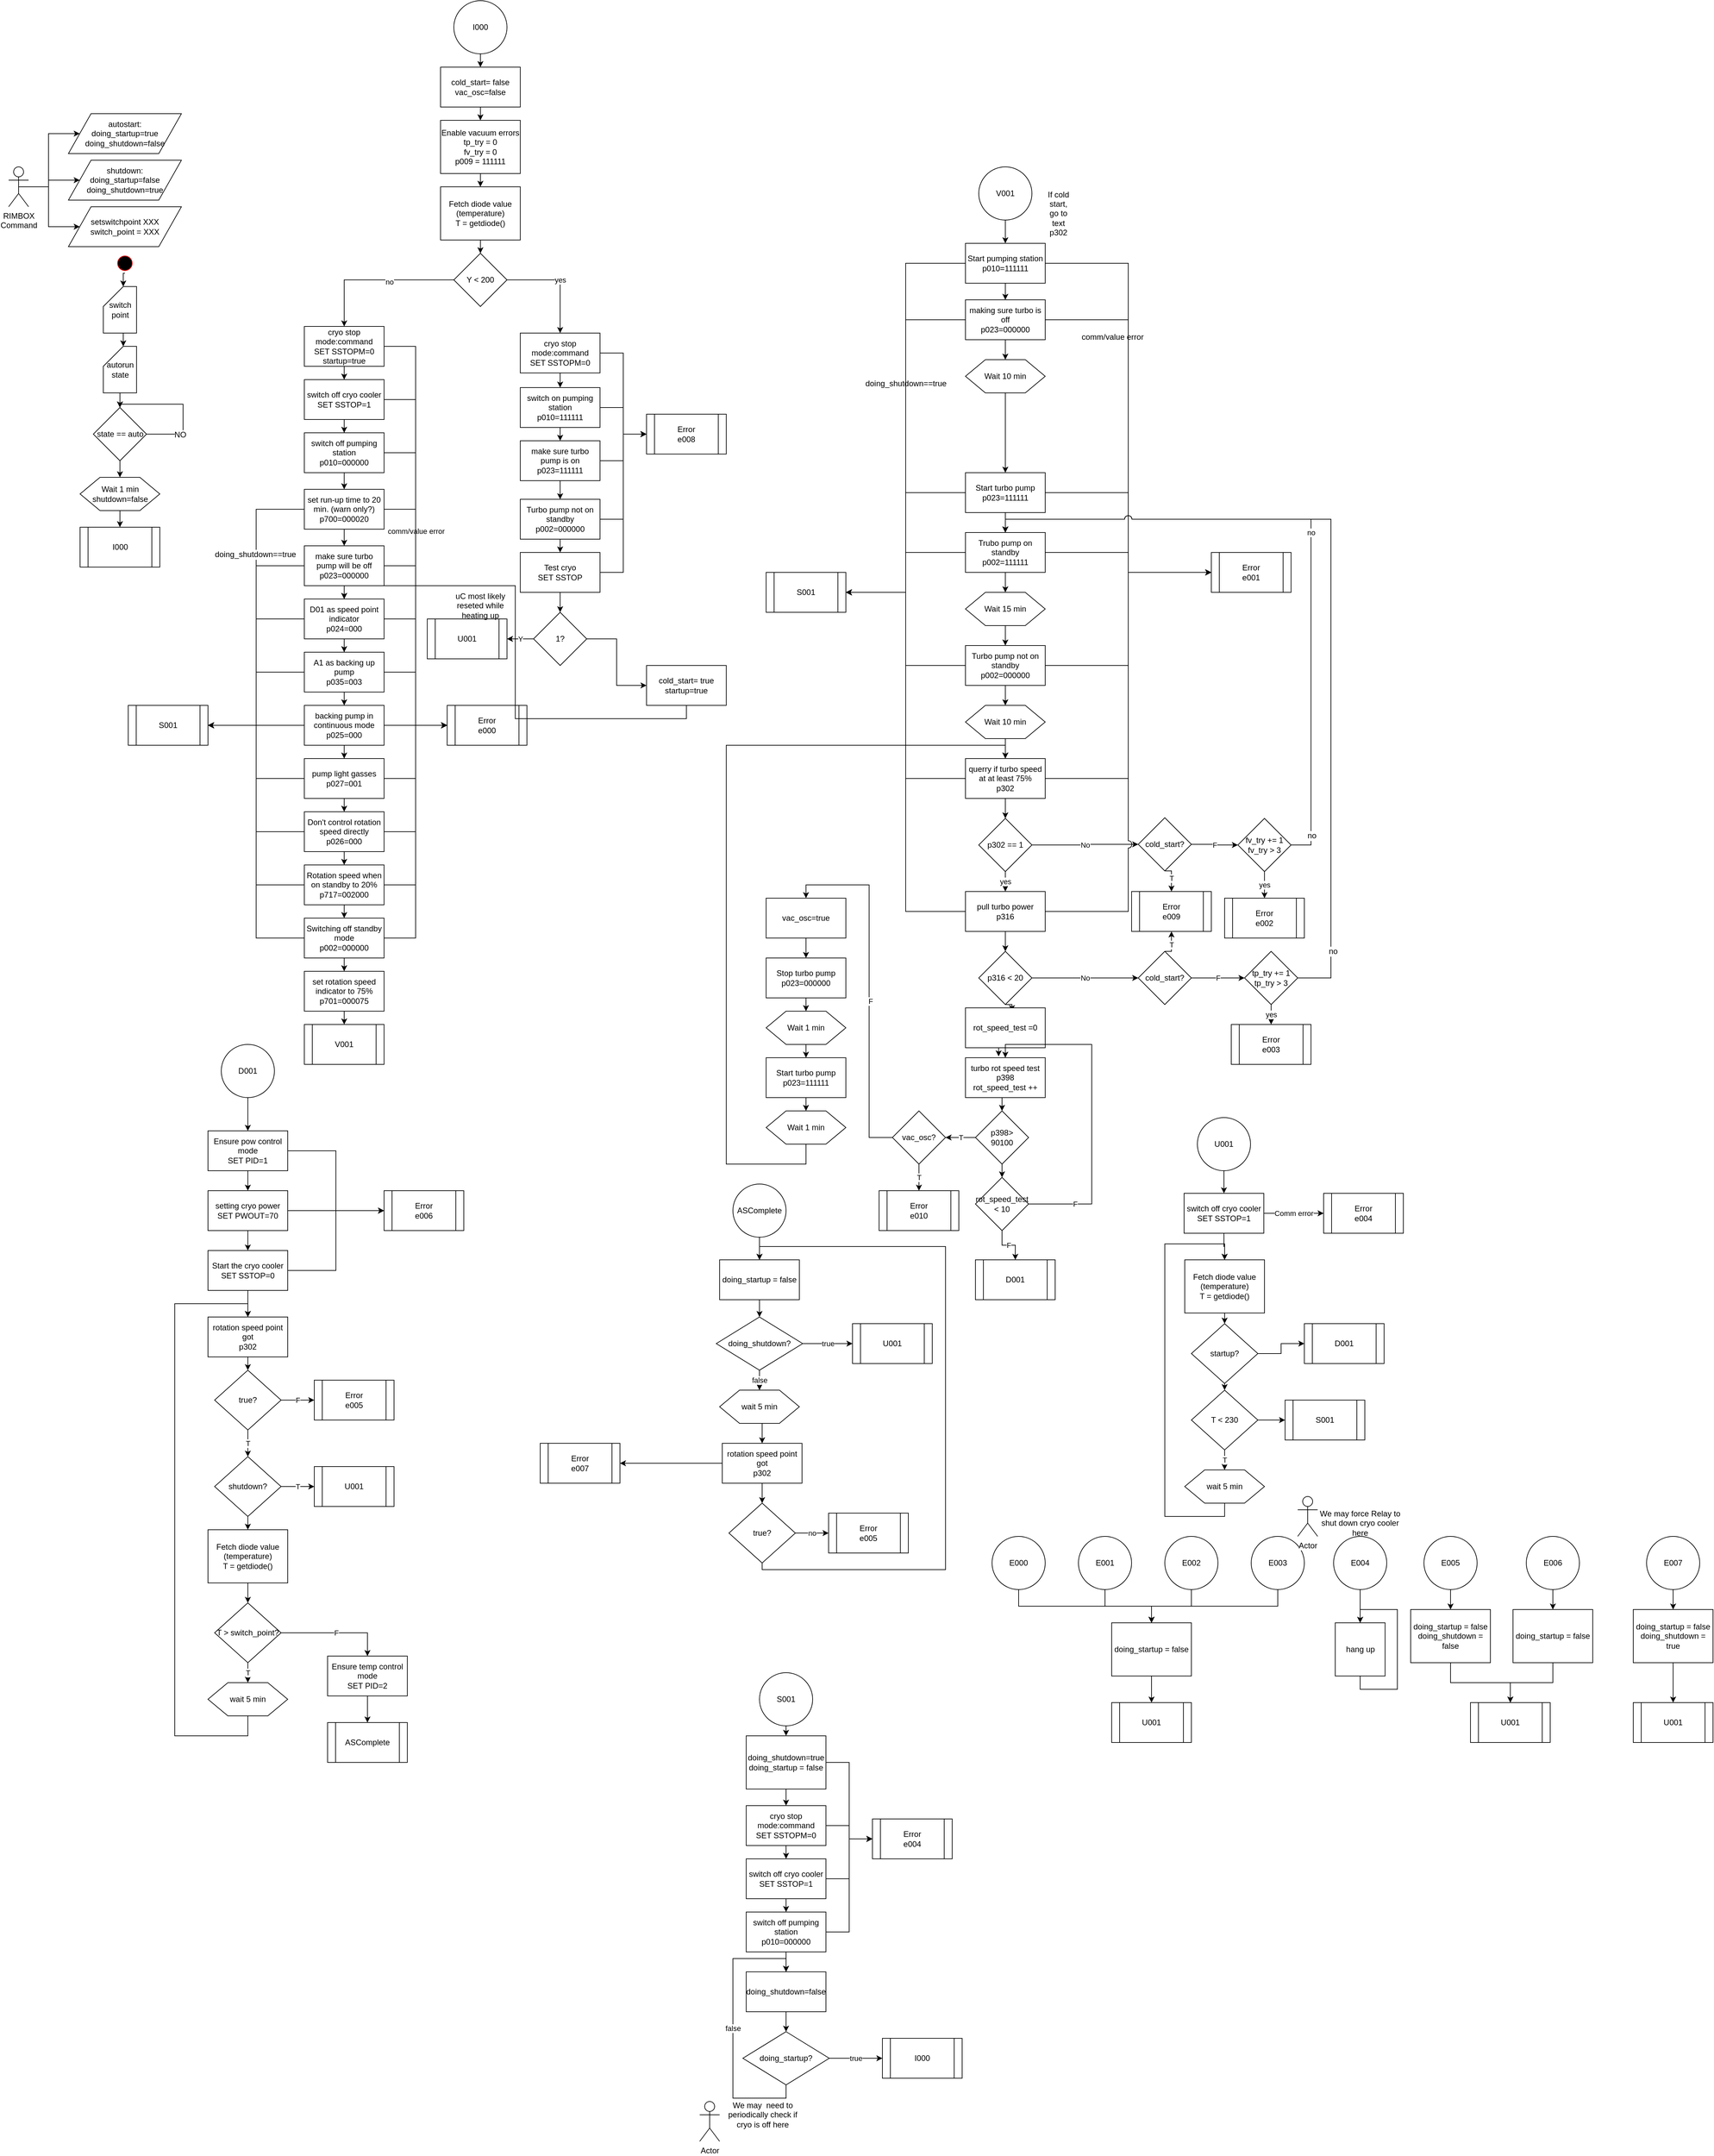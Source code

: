 <mxfile version="13.0.1" type="device"><diagram id="C5RBs43oDa-KdzZeNtuy" name="Page-1"><mxGraphModel dx="2310" dy="1990" grid="1" gridSize="10" guides="1" tooltips="1" connect="1" arrows="1" fold="1" page="1" pageScale="1" pageWidth="827" pageHeight="1169" math="0" shadow="0"><root><mxCell id="WIyWlLk6GJQsqaUBKTNV-0"/><mxCell id="WIyWlLk6GJQsqaUBKTNV-1" parent="WIyWlLk6GJQsqaUBKTNV-0"/><mxCell id="g0opmBMPbPz2WGXlfU-A-27" style="edgeStyle=orthogonalEdgeStyle;rounded=0;orthogonalLoop=1;jettySize=auto;html=1;exitX=0.5;exitY=0.5;exitDx=0;exitDy=0;exitPerimeter=0;entryX=0;entryY=0.5;entryDx=0;entryDy=0;" parent="WIyWlLk6GJQsqaUBKTNV-1" source="g0opmBMPbPz2WGXlfU-A-2" target="g0opmBMPbPz2WGXlfU-A-25" edge="1"><mxGeometry relative="1" as="geometry"/></mxCell><mxCell id="g0opmBMPbPz2WGXlfU-A-28" style="edgeStyle=orthogonalEdgeStyle;rounded=0;orthogonalLoop=1;jettySize=auto;html=1;exitX=0.5;exitY=0.5;exitDx=0;exitDy=0;exitPerimeter=0;entryX=0;entryY=0.5;entryDx=0;entryDy=0;" parent="WIyWlLk6GJQsqaUBKTNV-1" source="g0opmBMPbPz2WGXlfU-A-2" target="g0opmBMPbPz2WGXlfU-A-26" edge="1"><mxGeometry relative="1" as="geometry"/></mxCell><mxCell id="g0opmBMPbPz2WGXlfU-A-30" style="edgeStyle=orthogonalEdgeStyle;rounded=0;orthogonalLoop=1;jettySize=auto;html=1;exitX=0.5;exitY=0.5;exitDx=0;exitDy=0;exitPerimeter=0;entryX=0;entryY=0.5;entryDx=0;entryDy=0;" parent="WIyWlLk6GJQsqaUBKTNV-1" source="g0opmBMPbPz2WGXlfU-A-2" target="g0opmBMPbPz2WGXlfU-A-21" edge="1"><mxGeometry relative="1" as="geometry"><Array as="points"><mxPoint x="-740" y="140"/><mxPoint x="-740" y="60"/></Array></mxGeometry></mxCell><mxCell id="g0opmBMPbPz2WGXlfU-A-2" value="RIMBOX&lt;br&gt;Command" style="shape=umlActor;verticalLabelPosition=bottom;labelBackgroundColor=#ffffff;verticalAlign=top;html=1;outlineConnect=0;" parent="WIyWlLk6GJQsqaUBKTNV-1" vertex="1"><mxGeometry x="-800" y="110" width="30" height="60" as="geometry"/></mxCell><mxCell id="GsCwYYlOHn54c6G1AKFZ-3" style="edgeStyle=orthogonalEdgeStyle;rounded=0;orthogonalLoop=1;jettySize=auto;html=1;exitX=0.5;exitY=1;exitDx=0;exitDy=0;exitPerimeter=0;entryX=0.5;entryY=0;entryDx=0;entryDy=0;" parent="WIyWlLk6GJQsqaUBKTNV-1" source="g0opmBMPbPz2WGXlfU-A-3" target="g0opmBMPbPz2WGXlfU-A-16" edge="1"><mxGeometry relative="1" as="geometry"/></mxCell><mxCell id="g0opmBMPbPz2WGXlfU-A-3" value="&lt;div&gt;autorun&lt;/div&gt;&lt;div&gt;state&lt;br&gt;&lt;/div&gt;" style="shape=card;whiteSpace=wrap;html=1;" parent="WIyWlLk6GJQsqaUBKTNV-1" vertex="1"><mxGeometry x="-657.5" y="380" width="50" height="70" as="geometry"/></mxCell><mxCell id="GsCwYYlOHn54c6G1AKFZ-2" style="edgeStyle=orthogonalEdgeStyle;rounded=0;orthogonalLoop=1;jettySize=auto;html=1;exitX=0.5;exitY=1;exitDx=0;exitDy=0;entryX=0;entryY=0;entryDx=30;entryDy=0;entryPerimeter=0;" parent="WIyWlLk6GJQsqaUBKTNV-1" source="g0opmBMPbPz2WGXlfU-A-6" target="GsCwYYlOHn54c6G1AKFZ-0" edge="1"><mxGeometry relative="1" as="geometry"/></mxCell><mxCell id="g0opmBMPbPz2WGXlfU-A-6" value="A" style="ellipse;html=1;shape=startState;fillColor=#000000;strokeColor=#ff0000;" parent="WIyWlLk6GJQsqaUBKTNV-1" vertex="1"><mxGeometry x="-640" y="240" width="30" height="30" as="geometry"/></mxCell><mxCell id="g0opmBMPbPz2WGXlfU-A-37" value="" style="edgeStyle=orthogonalEdgeStyle;rounded=0;orthogonalLoop=1;jettySize=auto;html=1;" parent="WIyWlLk6GJQsqaUBKTNV-1" source="g0opmBMPbPz2WGXlfU-A-16" target="g0opmBMPbPz2WGXlfU-A-34" edge="1"><mxGeometry relative="1" as="geometry"/></mxCell><mxCell id="g0opmBMPbPz2WGXlfU-A-16" value="state == auto" style="rhombus;whiteSpace=wrap;html=1;" parent="WIyWlLk6GJQsqaUBKTNV-1" vertex="1"><mxGeometry x="-672.5" y="472" width="80" height="80" as="geometry"/></mxCell><mxCell id="g0opmBMPbPz2WGXlfU-A-18" style="edgeStyle=orthogonalEdgeStyle;rounded=0;orthogonalLoop=1;jettySize=auto;html=1;exitX=1;exitY=0.5;exitDx=0;exitDy=0;entryX=0.5;entryY=0;entryDx=0;entryDy=0;" parent="WIyWlLk6GJQsqaUBKTNV-1" source="g0opmBMPbPz2WGXlfU-A-16" target="g0opmBMPbPz2WGXlfU-A-16" edge="1"><mxGeometry relative="1" as="geometry"><Array as="points"><mxPoint x="-537.5" y="512"/><mxPoint x="-537.5" y="467"/><mxPoint x="-632.5" y="467"/></Array></mxGeometry></mxCell><mxCell id="g0opmBMPbPz2WGXlfU-A-31" value="&lt;div&gt;NO&lt;/div&gt;" style="text;html=1;align=center;verticalAlign=middle;resizable=0;points=[];labelBackgroundColor=#ffffff;" parent="g0opmBMPbPz2WGXlfU-A-18" vertex="1" connectable="0"><mxGeometry x="-0.5" y="-1" relative="1" as="geometry"><mxPoint as="offset"/></mxGeometry></mxCell><mxCell id="g0opmBMPbPz2WGXlfU-A-21" value="&lt;div&gt;autostart:&lt;/div&gt;&lt;div&gt;doing_startup=true&lt;/div&gt;&lt;div&gt;doing_shutdown=false&lt;/div&gt;" style="shape=parallelogram;perimeter=parallelogramPerimeter;whiteSpace=wrap;html=1;" parent="WIyWlLk6GJQsqaUBKTNV-1" vertex="1"><mxGeometry x="-710" y="30" width="170" height="60" as="geometry"/></mxCell><mxCell id="g0opmBMPbPz2WGXlfU-A-25" value="&lt;div&gt;shutdown:&lt;/div&gt;&lt;div&gt;doing_startup=false&lt;/div&gt;&lt;div&gt;doing_shutdown=true&lt;/div&gt;" style="shape=parallelogram;perimeter=parallelogramPerimeter;whiteSpace=wrap;html=1;" parent="WIyWlLk6GJQsqaUBKTNV-1" vertex="1"><mxGeometry x="-710" y="100" width="170" height="60" as="geometry"/></mxCell><mxCell id="g0opmBMPbPz2WGXlfU-A-26" value="&lt;div&gt;setswitchpoint XXX&lt;/div&gt;&lt;div&gt;switch_point = XXX&lt;br&gt;&lt;/div&gt;" style="shape=parallelogram;perimeter=parallelogramPerimeter;whiteSpace=wrap;html=1;" parent="WIyWlLk6GJQsqaUBKTNV-1" vertex="1"><mxGeometry x="-710" y="170" width="170" height="60" as="geometry"/></mxCell><mxCell id="g0opmBMPbPz2WGXlfU-A-72" value="" style="edgeStyle=orthogonalEdgeStyle;rounded=0;orthogonalLoop=1;jettySize=auto;html=1;" parent="WIyWlLk6GJQsqaUBKTNV-1" source="g0opmBMPbPz2WGXlfU-A-34" target="g0opmBMPbPz2WGXlfU-A-71" edge="1"><mxGeometry relative="1" as="geometry"/></mxCell><mxCell id="g0opmBMPbPz2WGXlfU-A-34" value="&lt;div&gt;Wait 1 min&lt;/div&gt;&lt;div&gt;shutdown=false&lt;br&gt;&lt;/div&gt;" style="shape=hexagon;perimeter=hexagonPerimeter2;whiteSpace=wrap;html=1;" parent="WIyWlLk6GJQsqaUBKTNV-1" vertex="1"><mxGeometry x="-692.5" y="577" width="120" height="50" as="geometry"/></mxCell><mxCell id="GsCwYYlOHn54c6G1AKFZ-17" style="edgeStyle=orthogonalEdgeStyle;rounded=0;orthogonalLoop=1;jettySize=auto;html=1;exitX=0.5;exitY=1;exitDx=0;exitDy=0;entryX=0.5;entryY=0;entryDx=0;entryDy=0;" parent="WIyWlLk6GJQsqaUBKTNV-1" source="g0opmBMPbPz2WGXlfU-A-39" target="GsCwYYlOHn54c6G1AKFZ-4" edge="1"><mxGeometry relative="1" as="geometry"/></mxCell><mxCell id="g0opmBMPbPz2WGXlfU-A-39" value="&lt;div&gt;Enable vacuum errors&lt;br&gt;&lt;/div&gt;&lt;div&gt;tp_try = 0&lt;/div&gt;&lt;div&gt;fv_try = 0&lt;/div&gt;&lt;div&gt;p009 = 111111&lt;br&gt;&lt;/div&gt;" style="rounded=0;whiteSpace=wrap;html=1;" parent="WIyWlLk6GJQsqaUBKTNV-1" vertex="1"><mxGeometry x="-150" y="40" width="120" height="80" as="geometry"/></mxCell><mxCell id="g0opmBMPbPz2WGXlfU-A-42" value="&lt;div&gt;Error&lt;/div&gt;&lt;div&gt;e000&lt;br&gt;&lt;/div&gt;" style="shape=process;whiteSpace=wrap;html=1;backgroundOutline=1;" parent="WIyWlLk6GJQsqaUBKTNV-1" vertex="1"><mxGeometry x="-140" y="920" width="120" height="60" as="geometry"/></mxCell><mxCell id="g0opmBMPbPz2WGXlfU-A-53" value="" style="edgeStyle=orthogonalEdgeStyle;rounded=0;orthogonalLoop=1;jettySize=auto;html=1;" parent="WIyWlLk6GJQsqaUBKTNV-1" source="g0opmBMPbPz2WGXlfU-A-50" target="g0opmBMPbPz2WGXlfU-A-52" edge="1"><mxGeometry relative="1" as="geometry"/></mxCell><mxCell id="g0opmBMPbPz2WGXlfU-A-58" value="&#xA;&lt;!--StartFragment--&gt;&lt;div&gt;comm/value error&lt;/div&gt;&lt;!--EndFragment--&gt;&#xA;&#xA;" style="edgeStyle=orthogonalEdgeStyle;rounded=0;orthogonalLoop=1;jettySize=auto;html=1;entryX=0;entryY=0.5;entryDx=0;entryDy=0;" parent="WIyWlLk6GJQsqaUBKTNV-1" source="g0opmBMPbPz2WGXlfU-A-50" target="g0opmBMPbPz2WGXlfU-A-42" edge="1"><mxGeometry relative="1" as="geometry"/></mxCell><mxCell id="g0opmBMPbPz2WGXlfU-A-50" value="&lt;div&gt;cryo stop mode:command&lt;/div&gt;&lt;div&gt;SET SSTOPM=0&lt;/div&gt;&lt;div&gt;startup=true&lt;br&gt;&lt;/div&gt;" style="rounded=0;whiteSpace=wrap;html=1;" parent="WIyWlLk6GJQsqaUBKTNV-1" vertex="1"><mxGeometry x="-355" y="350" width="120" height="60" as="geometry"/></mxCell><mxCell id="g0opmBMPbPz2WGXlfU-A-55" value="" style="edgeStyle=orthogonalEdgeStyle;rounded=0;orthogonalLoop=1;jettySize=auto;html=1;entryX=0.5;entryY=0;entryDx=0;entryDy=0;" parent="WIyWlLk6GJQsqaUBKTNV-1" source="g0opmBMPbPz2WGXlfU-A-52" target="g0opmBMPbPz2WGXlfU-A-54" edge="1"><mxGeometry relative="1" as="geometry"><mxPoint x="-295.059" y="519.5" as="targetPoint"/></mxGeometry></mxCell><mxCell id="g0opmBMPbPz2WGXlfU-A-60" style="edgeStyle=orthogonalEdgeStyle;rounded=0;orthogonalLoop=1;jettySize=auto;html=1;exitX=1;exitY=0.5;exitDx=0;exitDy=0;entryX=0;entryY=0.5;entryDx=0;entryDy=0;" parent="WIyWlLk6GJQsqaUBKTNV-1" source="g0opmBMPbPz2WGXlfU-A-52" target="g0opmBMPbPz2WGXlfU-A-42" edge="1"><mxGeometry relative="1" as="geometry"/></mxCell><mxCell id="g0opmBMPbPz2WGXlfU-A-52" value="&lt;div&gt;switch off cryo cooler&lt;/div&gt;&lt;div&gt;SET SSTOP=1&lt;br&gt;&lt;/div&gt;" style="rounded=0;whiteSpace=wrap;html=1;" parent="WIyWlLk6GJQsqaUBKTNV-1" vertex="1"><mxGeometry x="-355" y="430" width="120" height="60" as="geometry"/></mxCell><mxCell id="g0opmBMPbPz2WGXlfU-A-57" value="" style="edgeStyle=orthogonalEdgeStyle;rounded=0;orthogonalLoop=1;jettySize=auto;html=1;" parent="WIyWlLk6GJQsqaUBKTNV-1" source="g0opmBMPbPz2WGXlfU-A-54" target="g0opmBMPbPz2WGXlfU-A-56" edge="1"><mxGeometry relative="1" as="geometry"/></mxCell><mxCell id="g0opmBMPbPz2WGXlfU-A-61" style="edgeStyle=orthogonalEdgeStyle;rounded=0;orthogonalLoop=1;jettySize=auto;html=1;exitX=1;exitY=0.5;exitDx=0;exitDy=0;entryX=0;entryY=0.5;entryDx=0;entryDy=0;" parent="WIyWlLk6GJQsqaUBKTNV-1" source="g0opmBMPbPz2WGXlfU-A-54" target="g0opmBMPbPz2WGXlfU-A-42" edge="1"><mxGeometry relative="1" as="geometry"/></mxCell><mxCell id="g0opmBMPbPz2WGXlfU-A-54" value="&lt;div&gt;switch off pumping station&lt;/div&gt;&lt;div&gt;p010=000000&lt;br&gt;&lt;/div&gt;" style="rounded=0;whiteSpace=wrap;html=1;" parent="WIyWlLk6GJQsqaUBKTNV-1" vertex="1"><mxGeometry x="-355" y="510" width="120" height="60" as="geometry"/></mxCell><mxCell id="g0opmBMPbPz2WGXlfU-A-62" style="edgeStyle=orthogonalEdgeStyle;rounded=0;orthogonalLoop=1;jettySize=auto;html=1;exitX=1;exitY=0.5;exitDx=0;exitDy=0;entryX=0;entryY=0.5;entryDx=0;entryDy=0;" parent="WIyWlLk6GJQsqaUBKTNV-1" source="g0opmBMPbPz2WGXlfU-A-56" target="g0opmBMPbPz2WGXlfU-A-42" edge="1"><mxGeometry relative="1" as="geometry"/></mxCell><mxCell id="g0opmBMPbPz2WGXlfU-A-64" style="edgeStyle=orthogonalEdgeStyle;rounded=0;orthogonalLoop=1;jettySize=auto;html=1;entryX=1;entryY=0.5;entryDx=0;entryDy=0;" parent="WIyWlLk6GJQsqaUBKTNV-1" source="g0opmBMPbPz2WGXlfU-A-56" target="g0opmBMPbPz2WGXlfU-A-63" edge="1"><mxGeometry relative="1" as="geometry"/></mxCell><mxCell id="g0opmBMPbPz2WGXlfU-A-65" value="doing_shutdown==true" style="text;html=1;align=center;verticalAlign=middle;resizable=0;points=[];labelBackgroundColor=#ffffff;" parent="g0opmBMPbPz2WGXlfU-A-64" vertex="1" connectable="0"><mxGeometry x="-0.404" y="-2" relative="1" as="geometry"><mxPoint as="offset"/></mxGeometry></mxCell><mxCell id="g0opmBMPbPz2WGXlfU-A-68" value="" style="edgeStyle=orthogonalEdgeStyle;rounded=0;orthogonalLoop=1;jettySize=auto;html=1;" parent="WIyWlLk6GJQsqaUBKTNV-1" source="g0opmBMPbPz2WGXlfU-A-56" target="g0opmBMPbPz2WGXlfU-A-67" edge="1"><mxGeometry relative="1" as="geometry"/></mxCell><mxCell id="g0opmBMPbPz2WGXlfU-A-56" value="&lt;div&gt;set run-up time to 20 min. (warn only?)&lt;/div&gt;&lt;div&gt;p700=000020&lt;br&gt;&lt;/div&gt;" style="rounded=0;whiteSpace=wrap;html=1;" parent="WIyWlLk6GJQsqaUBKTNV-1" vertex="1"><mxGeometry x="-355" y="595" width="120" height="60" as="geometry"/></mxCell><mxCell id="g0opmBMPbPz2WGXlfU-A-63" value="S001" style="shape=process;whiteSpace=wrap;html=1;backgroundOutline=1;" parent="WIyWlLk6GJQsqaUBKTNV-1" vertex="1"><mxGeometry x="-620" y="920" width="120" height="60" as="geometry"/></mxCell><mxCell id="g0opmBMPbPz2WGXlfU-A-69" style="edgeStyle=orthogonalEdgeStyle;rounded=0;orthogonalLoop=1;jettySize=auto;html=1;exitX=1;exitY=0.5;exitDx=0;exitDy=0;entryX=0;entryY=0.5;entryDx=0;entryDy=0;" parent="WIyWlLk6GJQsqaUBKTNV-1" source="g0opmBMPbPz2WGXlfU-A-67" target="g0opmBMPbPz2WGXlfU-A-42" edge="1"><mxGeometry relative="1" as="geometry"/></mxCell><mxCell id="g0opmBMPbPz2WGXlfU-A-70" style="edgeStyle=orthogonalEdgeStyle;rounded=0;orthogonalLoop=1;jettySize=auto;html=1;exitX=0;exitY=0.5;exitDx=0;exitDy=0;entryX=1;entryY=0.5;entryDx=0;entryDy=0;" parent="WIyWlLk6GJQsqaUBKTNV-1" source="g0opmBMPbPz2WGXlfU-A-67" target="g0opmBMPbPz2WGXlfU-A-63" edge="1"><mxGeometry relative="1" as="geometry"/></mxCell><mxCell id="g0opmBMPbPz2WGXlfU-A-76" value="" style="edgeStyle=orthogonalEdgeStyle;rounded=0;orthogonalLoop=1;jettySize=auto;html=1;" parent="WIyWlLk6GJQsqaUBKTNV-1" source="g0opmBMPbPz2WGXlfU-A-67" target="g0opmBMPbPz2WGXlfU-A-75" edge="1"><mxGeometry relative="1" as="geometry"/></mxCell><mxCell id="g0opmBMPbPz2WGXlfU-A-67" value="&lt;div&gt;make sure turbo pump will be off&lt;/div&gt;&lt;div&gt;p023=000000&lt;/div&gt;" style="rounded=0;whiteSpace=wrap;html=1;" parent="WIyWlLk6GJQsqaUBKTNV-1" vertex="1"><mxGeometry x="-355" y="680" width="120" height="60" as="geometry"/></mxCell><mxCell id="g0opmBMPbPz2WGXlfU-A-71" value="I000" style="shape=process;whiteSpace=wrap;html=1;backgroundOutline=1;" parent="WIyWlLk6GJQsqaUBKTNV-1" vertex="1"><mxGeometry x="-692.5" y="652" width="120" height="60" as="geometry"/></mxCell><mxCell id="M4d6hZkcCZDBI9hpoT1y-32" style="edgeStyle=orthogonalEdgeStyle;rounded=0;orthogonalLoop=1;jettySize=auto;html=1;exitX=0.5;exitY=1;exitDx=0;exitDy=0;entryX=0.5;entryY=0;entryDx=0;entryDy=0;" edge="1" parent="WIyWlLk6GJQsqaUBKTNV-1" source="g0opmBMPbPz2WGXlfU-A-73" target="M4d6hZkcCZDBI9hpoT1y-30"><mxGeometry relative="1" as="geometry"/></mxCell><mxCell id="g0opmBMPbPz2WGXlfU-A-73" value="&lt;div&gt;I000&lt;/div&gt;" style="ellipse;whiteSpace=wrap;html=1;aspect=fixed;" parent="WIyWlLk6GJQsqaUBKTNV-1" vertex="1"><mxGeometry x="-130" y="-140" width="80" height="80" as="geometry"/></mxCell><mxCell id="g0opmBMPbPz2WGXlfU-A-77" style="edgeStyle=orthogonalEdgeStyle;rounded=0;orthogonalLoop=1;jettySize=auto;html=1;exitX=1;exitY=0.5;exitDx=0;exitDy=0;entryX=0;entryY=0.5;entryDx=0;entryDy=0;" parent="WIyWlLk6GJQsqaUBKTNV-1" source="g0opmBMPbPz2WGXlfU-A-75" target="g0opmBMPbPz2WGXlfU-A-42" edge="1"><mxGeometry relative="1" as="geometry"/></mxCell><mxCell id="g0opmBMPbPz2WGXlfU-A-78" style="edgeStyle=orthogonalEdgeStyle;rounded=0;orthogonalLoop=1;jettySize=auto;html=1;exitX=0;exitY=0.5;exitDx=0;exitDy=0;entryX=1;entryY=0.5;entryDx=0;entryDy=0;" parent="WIyWlLk6GJQsqaUBKTNV-1" source="g0opmBMPbPz2WGXlfU-A-75" target="g0opmBMPbPz2WGXlfU-A-63" edge="1"><mxGeometry relative="1" as="geometry"/></mxCell><mxCell id="g0opmBMPbPz2WGXlfU-A-80" value="" style="edgeStyle=orthogonalEdgeStyle;rounded=0;orthogonalLoop=1;jettySize=auto;html=1;" parent="WIyWlLk6GJQsqaUBKTNV-1" source="g0opmBMPbPz2WGXlfU-A-75" target="g0opmBMPbPz2WGXlfU-A-79" edge="1"><mxGeometry relative="1" as="geometry"/></mxCell><mxCell id="g0opmBMPbPz2WGXlfU-A-75" value="&lt;div&gt;D01 as speed point indicator&lt;/div&gt;&lt;div&gt;p024=000&lt;br&gt;&lt;/div&gt;" style="rounded=0;whiteSpace=wrap;html=1;" parent="WIyWlLk6GJQsqaUBKTNV-1" vertex="1"><mxGeometry x="-355" y="760" width="120" height="60" as="geometry"/></mxCell><mxCell id="g0opmBMPbPz2WGXlfU-A-81" style="edgeStyle=orthogonalEdgeStyle;rounded=0;orthogonalLoop=1;jettySize=auto;html=1;exitX=1;exitY=0.5;exitDx=0;exitDy=0;entryX=0;entryY=0.5;entryDx=0;entryDy=0;" parent="WIyWlLk6GJQsqaUBKTNV-1" source="g0opmBMPbPz2WGXlfU-A-79" target="g0opmBMPbPz2WGXlfU-A-42" edge="1"><mxGeometry relative="1" as="geometry"/></mxCell><mxCell id="g0opmBMPbPz2WGXlfU-A-82" style="edgeStyle=orthogonalEdgeStyle;rounded=0;orthogonalLoop=1;jettySize=auto;html=1;exitX=0;exitY=0.5;exitDx=0;exitDy=0;entryX=1;entryY=0.5;entryDx=0;entryDy=0;" parent="WIyWlLk6GJQsqaUBKTNV-1" source="g0opmBMPbPz2WGXlfU-A-79" target="g0opmBMPbPz2WGXlfU-A-63" edge="1"><mxGeometry relative="1" as="geometry"/></mxCell><mxCell id="g0opmBMPbPz2WGXlfU-A-84" value="" style="edgeStyle=orthogonalEdgeStyle;rounded=0;orthogonalLoop=1;jettySize=auto;html=1;" parent="WIyWlLk6GJQsqaUBKTNV-1" source="g0opmBMPbPz2WGXlfU-A-79" target="g0opmBMPbPz2WGXlfU-A-83" edge="1"><mxGeometry relative="1" as="geometry"/></mxCell><mxCell id="g0opmBMPbPz2WGXlfU-A-79" value="&lt;div&gt;A1 as backing up pump&lt;/div&gt;&lt;div&gt;p035=003&lt;br&gt;&lt;/div&gt;" style="rounded=0;whiteSpace=wrap;html=1;" parent="WIyWlLk6GJQsqaUBKTNV-1" vertex="1"><mxGeometry x="-355" y="840" width="120" height="60" as="geometry"/></mxCell><mxCell id="g0opmBMPbPz2WGXlfU-A-85" style="edgeStyle=orthogonalEdgeStyle;rounded=0;orthogonalLoop=1;jettySize=auto;html=1;exitX=1;exitY=0.5;exitDx=0;exitDy=0;entryX=0;entryY=0.5;entryDx=0;entryDy=0;" parent="WIyWlLk6GJQsqaUBKTNV-1" source="g0opmBMPbPz2WGXlfU-A-83" target="g0opmBMPbPz2WGXlfU-A-42" edge="1"><mxGeometry relative="1" as="geometry"/></mxCell><mxCell id="g0opmBMPbPz2WGXlfU-A-86" style="edgeStyle=orthogonalEdgeStyle;rounded=0;orthogonalLoop=1;jettySize=auto;html=1;exitX=0;exitY=0.5;exitDx=0;exitDy=0;entryX=1;entryY=0.5;entryDx=0;entryDy=0;" parent="WIyWlLk6GJQsqaUBKTNV-1" source="g0opmBMPbPz2WGXlfU-A-83" target="g0opmBMPbPz2WGXlfU-A-63" edge="1"><mxGeometry relative="1" as="geometry"/></mxCell><mxCell id="g0opmBMPbPz2WGXlfU-A-90" value="" style="edgeStyle=orthogonalEdgeStyle;rounded=0;orthogonalLoop=1;jettySize=auto;html=1;" parent="WIyWlLk6GJQsqaUBKTNV-1" source="g0opmBMPbPz2WGXlfU-A-83" target="g0opmBMPbPz2WGXlfU-A-89" edge="1"><mxGeometry relative="1" as="geometry"/></mxCell><mxCell id="g0opmBMPbPz2WGXlfU-A-83" value="&lt;div&gt;backing pump in continuous mode&lt;/div&gt;&lt;div&gt;p025=000&lt;br&gt;&lt;/div&gt;" style="rounded=0;whiteSpace=wrap;html=1;" parent="WIyWlLk6GJQsqaUBKTNV-1" vertex="1"><mxGeometry x="-355" y="920" width="120" height="60" as="geometry"/></mxCell><mxCell id="g0opmBMPbPz2WGXlfU-A-93" style="edgeStyle=orthogonalEdgeStyle;rounded=0;orthogonalLoop=1;jettySize=auto;html=1;exitX=1;exitY=0.5;exitDx=0;exitDy=0;entryX=0;entryY=0.5;entryDx=0;entryDy=0;" parent="WIyWlLk6GJQsqaUBKTNV-1" source="g0opmBMPbPz2WGXlfU-A-89" target="g0opmBMPbPz2WGXlfU-A-42" edge="1"><mxGeometry relative="1" as="geometry"/></mxCell><mxCell id="g0opmBMPbPz2WGXlfU-A-94" style="edgeStyle=orthogonalEdgeStyle;rounded=0;orthogonalLoop=1;jettySize=auto;html=1;exitX=0;exitY=0.5;exitDx=0;exitDy=0;entryX=1;entryY=0.5;entryDx=0;entryDy=0;" parent="WIyWlLk6GJQsqaUBKTNV-1" source="g0opmBMPbPz2WGXlfU-A-89" target="g0opmBMPbPz2WGXlfU-A-63" edge="1"><mxGeometry relative="1" as="geometry"/></mxCell><mxCell id="g0opmBMPbPz2WGXlfU-A-96" style="edgeStyle=orthogonalEdgeStyle;rounded=0;orthogonalLoop=1;jettySize=auto;html=1;exitX=0.5;exitY=1;exitDx=0;exitDy=0;entryX=0.5;entryY=0;entryDx=0;entryDy=0;" parent="WIyWlLk6GJQsqaUBKTNV-1" source="g0opmBMPbPz2WGXlfU-A-89" target="g0opmBMPbPz2WGXlfU-A-95" edge="1"><mxGeometry relative="1" as="geometry"/></mxCell><mxCell id="g0opmBMPbPz2WGXlfU-A-89" value="&lt;div&gt;pump light gasses&lt;/div&gt;&lt;div&gt;p027=001&lt;br&gt;&lt;/div&gt;" style="rounded=0;whiteSpace=wrap;html=1;" parent="WIyWlLk6GJQsqaUBKTNV-1" vertex="1"><mxGeometry x="-355" y="1000" width="120" height="60" as="geometry"/></mxCell><mxCell id="g0opmBMPbPz2WGXlfU-A-97" style="edgeStyle=orthogonalEdgeStyle;rounded=0;orthogonalLoop=1;jettySize=auto;html=1;exitX=1;exitY=0.5;exitDx=0;exitDy=0;entryX=0;entryY=0.5;entryDx=0;entryDy=0;" parent="WIyWlLk6GJQsqaUBKTNV-1" source="g0opmBMPbPz2WGXlfU-A-95" target="g0opmBMPbPz2WGXlfU-A-42" edge="1"><mxGeometry relative="1" as="geometry"/></mxCell><mxCell id="g0opmBMPbPz2WGXlfU-A-98" style="edgeStyle=orthogonalEdgeStyle;rounded=0;orthogonalLoop=1;jettySize=auto;html=1;exitX=0;exitY=0.5;exitDx=0;exitDy=0;entryX=1;entryY=0.5;entryDx=0;entryDy=0;" parent="WIyWlLk6GJQsqaUBKTNV-1" source="g0opmBMPbPz2WGXlfU-A-95" target="g0opmBMPbPz2WGXlfU-A-63" edge="1"><mxGeometry relative="1" as="geometry"/></mxCell><mxCell id="g0opmBMPbPz2WGXlfU-A-103" style="edgeStyle=orthogonalEdgeStyle;rounded=0;orthogonalLoop=1;jettySize=auto;html=1;exitX=0.5;exitY=1;exitDx=0;exitDy=0;entryX=0.5;entryY=0;entryDx=0;entryDy=0;" parent="WIyWlLk6GJQsqaUBKTNV-1" source="g0opmBMPbPz2WGXlfU-A-95" target="g0opmBMPbPz2WGXlfU-A-102" edge="1"><mxGeometry relative="1" as="geometry"/></mxCell><mxCell id="g0opmBMPbPz2WGXlfU-A-95" value="&lt;div&gt;Don't control rotation speed directly&lt;/div&gt;&lt;div&gt;p026=000&lt;br&gt;&lt;/div&gt;" style="rounded=0;whiteSpace=wrap;html=1;" parent="WIyWlLk6GJQsqaUBKTNV-1" vertex="1"><mxGeometry x="-355" y="1080" width="120" height="60" as="geometry"/></mxCell><mxCell id="g0opmBMPbPz2WGXlfU-A-104" style="edgeStyle=orthogonalEdgeStyle;rounded=0;orthogonalLoop=1;jettySize=auto;html=1;exitX=1;exitY=0.5;exitDx=0;exitDy=0;entryX=0;entryY=0.5;entryDx=0;entryDy=0;" parent="WIyWlLk6GJQsqaUBKTNV-1" source="g0opmBMPbPz2WGXlfU-A-102" target="g0opmBMPbPz2WGXlfU-A-42" edge="1"><mxGeometry relative="1" as="geometry"/></mxCell><mxCell id="g0opmBMPbPz2WGXlfU-A-105" style="edgeStyle=orthogonalEdgeStyle;rounded=0;orthogonalLoop=1;jettySize=auto;html=1;exitX=0;exitY=0.5;exitDx=0;exitDy=0;entryX=1;entryY=0.5;entryDx=0;entryDy=0;" parent="WIyWlLk6GJQsqaUBKTNV-1" source="g0opmBMPbPz2WGXlfU-A-102" target="g0opmBMPbPz2WGXlfU-A-63" edge="1"><mxGeometry relative="1" as="geometry"/></mxCell><mxCell id="g0opmBMPbPz2WGXlfU-A-107" style="edgeStyle=orthogonalEdgeStyle;rounded=0;orthogonalLoop=1;jettySize=auto;html=1;exitX=0.5;exitY=1;exitDx=0;exitDy=0;entryX=0.5;entryY=0;entryDx=0;entryDy=0;" parent="WIyWlLk6GJQsqaUBKTNV-1" source="g0opmBMPbPz2WGXlfU-A-102" target="g0opmBMPbPz2WGXlfU-A-106" edge="1"><mxGeometry relative="1" as="geometry"/></mxCell><mxCell id="g0opmBMPbPz2WGXlfU-A-102" value="&lt;div&gt;Rotation speed when on standby to 20%&lt;/div&gt;p717=002000" style="rounded=0;whiteSpace=wrap;html=1;" parent="WIyWlLk6GJQsqaUBKTNV-1" vertex="1"><mxGeometry x="-355" y="1160" width="120" height="60" as="geometry"/></mxCell><mxCell id="g0opmBMPbPz2WGXlfU-A-108" style="edgeStyle=orthogonalEdgeStyle;rounded=0;orthogonalLoop=1;jettySize=auto;html=1;exitX=1;exitY=0.5;exitDx=0;exitDy=0;entryX=0;entryY=0.5;entryDx=0;entryDy=0;" parent="WIyWlLk6GJQsqaUBKTNV-1" source="g0opmBMPbPz2WGXlfU-A-106" target="g0opmBMPbPz2WGXlfU-A-42" edge="1"><mxGeometry relative="1" as="geometry"/></mxCell><mxCell id="g0opmBMPbPz2WGXlfU-A-109" style="edgeStyle=orthogonalEdgeStyle;rounded=0;orthogonalLoop=1;jettySize=auto;html=1;exitX=0;exitY=0.5;exitDx=0;exitDy=0;entryX=1;entryY=0.5;entryDx=0;entryDy=0;" parent="WIyWlLk6GJQsqaUBKTNV-1" source="g0opmBMPbPz2WGXlfU-A-106" target="g0opmBMPbPz2WGXlfU-A-63" edge="1"><mxGeometry relative="1" as="geometry"/></mxCell><mxCell id="M4d6hZkcCZDBI9hpoT1y-43" style="edgeStyle=orthogonalEdgeStyle;rounded=0;orthogonalLoop=1;jettySize=auto;html=1;exitX=0.5;exitY=1;exitDx=0;exitDy=0;entryX=0.5;entryY=0;entryDx=0;entryDy=0;" edge="1" parent="WIyWlLk6GJQsqaUBKTNV-1" source="g0opmBMPbPz2WGXlfU-A-106" target="M4d6hZkcCZDBI9hpoT1y-42"><mxGeometry relative="1" as="geometry"/></mxCell><mxCell id="g0opmBMPbPz2WGXlfU-A-106" value="&lt;div&gt;Switching off standby mode&lt;/div&gt;&lt;div&gt;p002=000000&lt;br&gt;&lt;/div&gt;" style="rounded=0;whiteSpace=wrap;html=1;" parent="WIyWlLk6GJQsqaUBKTNV-1" vertex="1"><mxGeometry x="-355" y="1240" width="120" height="60" as="geometry"/></mxCell><mxCell id="g0opmBMPbPz2WGXlfU-A-110" value="V001" style="shape=process;whiteSpace=wrap;html=1;backgroundOutline=1;" parent="WIyWlLk6GJQsqaUBKTNV-1" vertex="1"><mxGeometry x="-355" y="1400" width="120" height="60" as="geometry"/></mxCell><mxCell id="g0opmBMPbPz2WGXlfU-A-118" style="edgeStyle=orthogonalEdgeStyle;rounded=0;orthogonalLoop=1;jettySize=auto;html=1;exitX=0.5;exitY=1;exitDx=0;exitDy=0;entryX=0.5;entryY=0;entryDx=0;entryDy=0;" parent="WIyWlLk6GJQsqaUBKTNV-1" source="g0opmBMPbPz2WGXlfU-A-112" target="g0opmBMPbPz2WGXlfU-A-117" edge="1"><mxGeometry relative="1" as="geometry"/></mxCell><mxCell id="g0opmBMPbPz2WGXlfU-A-112" value="V001" style="ellipse;whiteSpace=wrap;html=1;aspect=fixed;" parent="WIyWlLk6GJQsqaUBKTNV-1" vertex="1"><mxGeometry x="660" y="110" width="80" height="80" as="geometry"/></mxCell><mxCell id="g0opmBMPbPz2WGXlfU-A-114" value="S001" style="shape=process;whiteSpace=wrap;html=1;backgroundOutline=1;" parent="WIyWlLk6GJQsqaUBKTNV-1" vertex="1"><mxGeometry x="340" y="720" width="120" height="60" as="geometry"/></mxCell><mxCell id="g0opmBMPbPz2WGXlfU-A-116" value="&lt;div&gt;Error&lt;/div&gt;&lt;div&gt;e001&lt;/div&gt;" style="shape=process;whiteSpace=wrap;html=1;backgroundOutline=1;" parent="WIyWlLk6GJQsqaUBKTNV-1" vertex="1"><mxGeometry x="1010" y="690" width="120" height="60" as="geometry"/></mxCell><mxCell id="g0opmBMPbPz2WGXlfU-A-119" style="edgeStyle=orthogonalEdgeStyle;rounded=0;orthogonalLoop=1;jettySize=auto;html=1;exitX=0;exitY=0.5;exitDx=0;exitDy=0;entryX=1;entryY=0.5;entryDx=0;entryDy=0;" parent="WIyWlLk6GJQsqaUBKTNV-1" source="g0opmBMPbPz2WGXlfU-A-117" target="g0opmBMPbPz2WGXlfU-A-114" edge="1"><mxGeometry relative="1" as="geometry"/></mxCell><mxCell id="g0opmBMPbPz2WGXlfU-A-122" value="doing_shutdown==true" style="text;html=1;align=center;verticalAlign=middle;resizable=0;points=[];labelBackgroundColor=#ffffff;" parent="g0opmBMPbPz2WGXlfU-A-119" vertex="1" connectable="0"><mxGeometry x="-0.198" relative="1" as="geometry"><mxPoint as="offset"/></mxGeometry></mxCell><mxCell id="g0opmBMPbPz2WGXlfU-A-124" style="edgeStyle=orthogonalEdgeStyle;rounded=0;orthogonalLoop=1;jettySize=auto;html=1;exitX=0.5;exitY=1;exitDx=0;exitDy=0;entryX=0.5;entryY=0;entryDx=0;entryDy=0;" parent="WIyWlLk6GJQsqaUBKTNV-1" source="g0opmBMPbPz2WGXlfU-A-117" target="g0opmBMPbPz2WGXlfU-A-123" edge="1"><mxGeometry relative="1" as="geometry"/></mxCell><mxCell id="g0opmBMPbPz2WGXlfU-A-130" style="edgeStyle=orthogonalEdgeStyle;rounded=0;orthogonalLoop=1;jettySize=auto;html=1;exitX=1;exitY=0.5;exitDx=0;exitDy=0;entryX=0;entryY=0.5;entryDx=0;entryDy=0;" parent="WIyWlLk6GJQsqaUBKTNV-1" source="g0opmBMPbPz2WGXlfU-A-117" target="g0opmBMPbPz2WGXlfU-A-116" edge="1"><mxGeometry relative="1" as="geometry"/></mxCell><mxCell id="g0opmBMPbPz2WGXlfU-A-131" value="&lt;div&gt;comm/value error&lt;/div&gt;" style="text;html=1;align=center;verticalAlign=middle;resizable=0;points=[];labelBackgroundColor=#ffffff;" parent="g0opmBMPbPz2WGXlfU-A-130" vertex="1" connectable="0"><mxGeometry x="-0.341" y="-24" relative="1" as="geometry"><mxPoint as="offset"/></mxGeometry></mxCell><mxCell id="g0opmBMPbPz2WGXlfU-A-117" value="&lt;div&gt;Start pumping station&lt;/div&gt;&lt;div&gt;p010=111111&lt;br&gt;&lt;/div&gt;" style="rounded=0;whiteSpace=wrap;html=1;" parent="WIyWlLk6GJQsqaUBKTNV-1" vertex="1"><mxGeometry x="640" y="225" width="120" height="60" as="geometry"/></mxCell><mxCell id="g0opmBMPbPz2WGXlfU-A-126" style="edgeStyle=orthogonalEdgeStyle;rounded=0;orthogonalLoop=1;jettySize=auto;html=1;exitX=0;exitY=0.5;exitDx=0;exitDy=0;entryX=1;entryY=0.5;entryDx=0;entryDy=0;" parent="WIyWlLk6GJQsqaUBKTNV-1" source="g0opmBMPbPz2WGXlfU-A-123" target="g0opmBMPbPz2WGXlfU-A-114" edge="1"><mxGeometry relative="1" as="geometry"/></mxCell><mxCell id="g0opmBMPbPz2WGXlfU-A-128" style="edgeStyle=orthogonalEdgeStyle;rounded=0;orthogonalLoop=1;jettySize=auto;html=1;exitX=0.5;exitY=1;exitDx=0;exitDy=0;entryX=0.5;entryY=0;entryDx=0;entryDy=0;" parent="WIyWlLk6GJQsqaUBKTNV-1" source="g0opmBMPbPz2WGXlfU-A-123" target="g0opmBMPbPz2WGXlfU-A-127" edge="1"><mxGeometry relative="1" as="geometry"/></mxCell><mxCell id="g0opmBMPbPz2WGXlfU-A-129" style="edgeStyle=orthogonalEdgeStyle;rounded=0;orthogonalLoop=1;jettySize=auto;html=1;exitX=1;exitY=0.5;exitDx=0;exitDy=0;entryX=0;entryY=0.5;entryDx=0;entryDy=0;" parent="WIyWlLk6GJQsqaUBKTNV-1" source="g0opmBMPbPz2WGXlfU-A-123" target="g0opmBMPbPz2WGXlfU-A-116" edge="1"><mxGeometry relative="1" as="geometry"/></mxCell><mxCell id="g0opmBMPbPz2WGXlfU-A-123" value="&lt;div&gt;making sure turbo is off&lt;/div&gt;&lt;div&gt;p023=000000&lt;br&gt;&lt;/div&gt;" style="rounded=0;whiteSpace=wrap;html=1;" parent="WIyWlLk6GJQsqaUBKTNV-1" vertex="1"><mxGeometry x="640" y="310" width="120" height="60" as="geometry"/></mxCell><mxCell id="g0opmBMPbPz2WGXlfU-A-133" style="edgeStyle=orthogonalEdgeStyle;rounded=0;orthogonalLoop=1;jettySize=auto;html=1;exitX=0.5;exitY=1;exitDx=0;exitDy=0;entryX=0.5;entryY=0;entryDx=0;entryDy=0;" parent="WIyWlLk6GJQsqaUBKTNV-1" source="g0opmBMPbPz2WGXlfU-A-127" target="g0opmBMPbPz2WGXlfU-A-136" edge="1"><mxGeometry relative="1" as="geometry"><mxPoint x="700.0" y="480" as="targetPoint"/></mxGeometry></mxCell><mxCell id="g0opmBMPbPz2WGXlfU-A-127" value="Wait 10 min" style="shape=hexagon;perimeter=hexagonPerimeter2;whiteSpace=wrap;html=1;" parent="WIyWlLk6GJQsqaUBKTNV-1" vertex="1"><mxGeometry x="640" y="400" width="120" height="50" as="geometry"/></mxCell><mxCell id="g0opmBMPbPz2WGXlfU-A-138" style="edgeStyle=orthogonalEdgeStyle;rounded=0;orthogonalLoop=1;jettySize=auto;html=1;exitX=1;exitY=0.5;exitDx=0;exitDy=0;entryX=0;entryY=0.5;entryDx=0;entryDy=0;" parent="WIyWlLk6GJQsqaUBKTNV-1" source="g0opmBMPbPz2WGXlfU-A-136" target="g0opmBMPbPz2WGXlfU-A-116" edge="1"><mxGeometry relative="1" as="geometry"/></mxCell><mxCell id="g0opmBMPbPz2WGXlfU-A-139" style="edgeStyle=orthogonalEdgeStyle;rounded=0;orthogonalLoop=1;jettySize=auto;html=1;exitX=0;exitY=0.5;exitDx=0;exitDy=0;entryX=1;entryY=0.5;entryDx=0;entryDy=0;" parent="WIyWlLk6GJQsqaUBKTNV-1" source="g0opmBMPbPz2WGXlfU-A-136" target="g0opmBMPbPz2WGXlfU-A-114" edge="1"><mxGeometry relative="1" as="geometry"/></mxCell><mxCell id="g0opmBMPbPz2WGXlfU-A-141" style="edgeStyle=orthogonalEdgeStyle;rounded=0;orthogonalLoop=1;jettySize=auto;html=1;exitX=0.5;exitY=1;exitDx=0;exitDy=0;entryX=0.5;entryY=0;entryDx=0;entryDy=0;" parent="WIyWlLk6GJQsqaUBKTNV-1" source="g0opmBMPbPz2WGXlfU-A-136" target="g0opmBMPbPz2WGXlfU-A-140" edge="1"><mxGeometry relative="1" as="geometry"/></mxCell><mxCell id="g0opmBMPbPz2WGXlfU-A-136" value="&lt;div&gt;Start turbo pump&lt;/div&gt;&lt;div&gt;p023=111111&lt;br&gt;&lt;/div&gt;" style="rounded=0;whiteSpace=wrap;html=1;" parent="WIyWlLk6GJQsqaUBKTNV-1" vertex="1"><mxGeometry x="640" y="570" width="120" height="60" as="geometry"/></mxCell><mxCell id="g0opmBMPbPz2WGXlfU-A-142" style="edgeStyle=orthogonalEdgeStyle;rounded=0;orthogonalLoop=1;jettySize=auto;html=1;exitX=1;exitY=0.5;exitDx=0;exitDy=0;entryX=0;entryY=0.5;entryDx=0;entryDy=0;" parent="WIyWlLk6GJQsqaUBKTNV-1" source="g0opmBMPbPz2WGXlfU-A-140" target="g0opmBMPbPz2WGXlfU-A-116" edge="1"><mxGeometry relative="1" as="geometry"/></mxCell><mxCell id="g0opmBMPbPz2WGXlfU-A-143" style="edgeStyle=orthogonalEdgeStyle;rounded=0;orthogonalLoop=1;jettySize=auto;html=1;exitX=0;exitY=0.5;exitDx=0;exitDy=0;entryX=1;entryY=0.5;entryDx=0;entryDy=0;" parent="WIyWlLk6GJQsqaUBKTNV-1" source="g0opmBMPbPz2WGXlfU-A-140" target="g0opmBMPbPz2WGXlfU-A-114" edge="1"><mxGeometry relative="1" as="geometry"/></mxCell><mxCell id="g0opmBMPbPz2WGXlfU-A-145" style="edgeStyle=orthogonalEdgeStyle;rounded=0;orthogonalLoop=1;jettySize=auto;html=1;exitX=0.5;exitY=1;exitDx=0;exitDy=0;entryX=0.5;entryY=0;entryDx=0;entryDy=0;" parent="WIyWlLk6GJQsqaUBKTNV-1" source="g0opmBMPbPz2WGXlfU-A-140" target="g0opmBMPbPz2WGXlfU-A-144" edge="1"><mxGeometry relative="1" as="geometry"/></mxCell><mxCell id="g0opmBMPbPz2WGXlfU-A-140" value="&lt;div&gt;Trubo pump on standby&lt;/div&gt;&lt;div&gt;p002=111111&lt;br&gt;&lt;/div&gt;" style="rounded=0;whiteSpace=wrap;html=1;" parent="WIyWlLk6GJQsqaUBKTNV-1" vertex="1"><mxGeometry x="640" y="660" width="120" height="60" as="geometry"/></mxCell><mxCell id="g0opmBMPbPz2WGXlfU-A-147" style="edgeStyle=orthogonalEdgeStyle;rounded=0;orthogonalLoop=1;jettySize=auto;html=1;exitX=0.5;exitY=1;exitDx=0;exitDy=0;entryX=0.5;entryY=0;entryDx=0;entryDy=0;" parent="WIyWlLk6GJQsqaUBKTNV-1" source="g0opmBMPbPz2WGXlfU-A-144" target="g0opmBMPbPz2WGXlfU-A-146" edge="1"><mxGeometry relative="1" as="geometry"/></mxCell><mxCell id="g0opmBMPbPz2WGXlfU-A-144" value="Wait 15 min" style="shape=hexagon;perimeter=hexagonPerimeter2;whiteSpace=wrap;html=1;" parent="WIyWlLk6GJQsqaUBKTNV-1" vertex="1"><mxGeometry x="640" y="750" width="120" height="50" as="geometry"/></mxCell><mxCell id="g0opmBMPbPz2WGXlfU-A-148" style="edgeStyle=orthogonalEdgeStyle;rounded=0;orthogonalLoop=1;jettySize=auto;html=1;exitX=1;exitY=0.5;exitDx=0;exitDy=0;entryX=0;entryY=0.5;entryDx=0;entryDy=0;" parent="WIyWlLk6GJQsqaUBKTNV-1" source="g0opmBMPbPz2WGXlfU-A-146" target="g0opmBMPbPz2WGXlfU-A-116" edge="1"><mxGeometry relative="1" as="geometry"/></mxCell><mxCell id="g0opmBMPbPz2WGXlfU-A-149" style="edgeStyle=orthogonalEdgeStyle;rounded=0;orthogonalLoop=1;jettySize=auto;html=1;exitX=0;exitY=0.5;exitDx=0;exitDy=0;entryX=1;entryY=0.5;entryDx=0;entryDy=0;" parent="WIyWlLk6GJQsqaUBKTNV-1" source="g0opmBMPbPz2WGXlfU-A-146" target="g0opmBMPbPz2WGXlfU-A-114" edge="1"><mxGeometry relative="1" as="geometry"/></mxCell><mxCell id="g0opmBMPbPz2WGXlfU-A-151" style="edgeStyle=orthogonalEdgeStyle;rounded=0;orthogonalLoop=1;jettySize=auto;html=1;exitX=0.5;exitY=1;exitDx=0;exitDy=0;entryX=0.5;entryY=0;entryDx=0;entryDy=0;" parent="WIyWlLk6GJQsqaUBKTNV-1" source="g0opmBMPbPz2WGXlfU-A-146" target="g0opmBMPbPz2WGXlfU-A-150" edge="1"><mxGeometry relative="1" as="geometry"/></mxCell><mxCell id="g0opmBMPbPz2WGXlfU-A-146" value="&lt;div&gt;Turbo pump not on standby&lt;/div&gt;&lt;div&gt;p002=000000&lt;br&gt;&lt;/div&gt;" style="rounded=0;whiteSpace=wrap;html=1;" parent="WIyWlLk6GJQsqaUBKTNV-1" vertex="1"><mxGeometry x="640" y="830" width="120" height="60" as="geometry"/></mxCell><mxCell id="g0opmBMPbPz2WGXlfU-A-153" style="edgeStyle=orthogonalEdgeStyle;rounded=0;orthogonalLoop=1;jettySize=auto;html=1;exitX=0.5;exitY=1;exitDx=0;exitDy=0;entryX=0.5;entryY=0;entryDx=0;entryDy=0;" parent="WIyWlLk6GJQsqaUBKTNV-1" source="g0opmBMPbPz2WGXlfU-A-150" target="g0opmBMPbPz2WGXlfU-A-152" edge="1"><mxGeometry relative="1" as="geometry"/></mxCell><mxCell id="g0opmBMPbPz2WGXlfU-A-150" value="Wait 10 min" style="shape=hexagon;perimeter=hexagonPerimeter2;whiteSpace=wrap;html=1;" parent="WIyWlLk6GJQsqaUBKTNV-1" vertex="1"><mxGeometry x="640" y="920" width="120" height="50" as="geometry"/></mxCell><mxCell id="g0opmBMPbPz2WGXlfU-A-154" style="edgeStyle=orthogonalEdgeStyle;rounded=0;orthogonalLoop=1;jettySize=auto;html=1;exitX=1;exitY=0.5;exitDx=0;exitDy=0;entryX=0;entryY=0.5;entryDx=0;entryDy=0;" parent="WIyWlLk6GJQsqaUBKTNV-1" source="g0opmBMPbPz2WGXlfU-A-152" target="g0opmBMPbPz2WGXlfU-A-116" edge="1"><mxGeometry relative="1" as="geometry"/></mxCell><mxCell id="g0opmBMPbPz2WGXlfU-A-155" style="edgeStyle=orthogonalEdgeStyle;rounded=0;orthogonalLoop=1;jettySize=auto;html=1;exitX=0;exitY=0.5;exitDx=0;exitDy=0;entryX=1;entryY=0.5;entryDx=0;entryDy=0;" parent="WIyWlLk6GJQsqaUBKTNV-1" source="g0opmBMPbPz2WGXlfU-A-152" target="g0opmBMPbPz2WGXlfU-A-114" edge="1"><mxGeometry relative="1" as="geometry"/></mxCell><mxCell id="g0opmBMPbPz2WGXlfU-A-157" style="edgeStyle=orthogonalEdgeStyle;rounded=0;orthogonalLoop=1;jettySize=auto;html=1;exitX=0.5;exitY=1;exitDx=0;exitDy=0;entryX=0.5;entryY=0;entryDx=0;entryDy=0;" parent="WIyWlLk6GJQsqaUBKTNV-1" source="g0opmBMPbPz2WGXlfU-A-152" target="g0opmBMPbPz2WGXlfU-A-156" edge="1"><mxGeometry relative="1" as="geometry"/></mxCell><mxCell id="g0opmBMPbPz2WGXlfU-A-152" value="&lt;div&gt;querry if turbo speed at at least 75%&lt;/div&gt;&lt;div&gt;p302&lt;br&gt;&lt;/div&gt;" style="rounded=0;whiteSpace=wrap;html=1;" parent="WIyWlLk6GJQsqaUBKTNV-1" vertex="1"><mxGeometry x="640" y="1000" width="120" height="60" as="geometry"/></mxCell><mxCell id="g0opmBMPbPz2WGXlfU-A-166" value="&lt;div&gt;yes&lt;/div&gt;" style="edgeStyle=orthogonalEdgeStyle;rounded=0;jumpStyle=arc;jumpSize=11;orthogonalLoop=1;jettySize=auto;html=1;exitX=0.5;exitY=1;exitDx=0;exitDy=0;entryX=0.5;entryY=0;entryDx=0;entryDy=0;" parent="WIyWlLk6GJQsqaUBKTNV-1" source="g0opmBMPbPz2WGXlfU-A-156" target="g0opmBMPbPz2WGXlfU-A-165" edge="1"><mxGeometry relative="1" as="geometry"/></mxCell><mxCell id="M4d6hZkcCZDBI9hpoT1y-25" value="No" style="edgeStyle=orthogonalEdgeStyle;rounded=0;orthogonalLoop=1;jettySize=auto;html=1;exitX=1;exitY=0.5;exitDx=0;exitDy=0;entryX=0;entryY=0.5;entryDx=0;entryDy=0;" edge="1" parent="WIyWlLk6GJQsqaUBKTNV-1" source="g0opmBMPbPz2WGXlfU-A-156" target="M4d6hZkcCZDBI9hpoT1y-20"><mxGeometry relative="1" as="geometry"/></mxCell><mxCell id="g0opmBMPbPz2WGXlfU-A-156" value="p302 == 1" style="rhombus;whiteSpace=wrap;html=1;" parent="WIyWlLk6GJQsqaUBKTNV-1" vertex="1"><mxGeometry x="660" y="1090" width="80" height="80" as="geometry"/></mxCell><mxCell id="g0opmBMPbPz2WGXlfU-A-161" value="no" style="edgeStyle=orthogonalEdgeStyle;rounded=0;orthogonalLoop=1;jettySize=auto;html=1;exitX=1;exitY=0.5;exitDx=0;exitDy=0;entryX=0.5;entryY=0;entryDx=0;entryDy=0;jumpStyle=arc;jumpSize=11;" parent="WIyWlLk6GJQsqaUBKTNV-1" source="g0opmBMPbPz2WGXlfU-A-159" target="g0opmBMPbPz2WGXlfU-A-140" edge="1"><mxGeometry relative="1" as="geometry"><Array as="points"><mxPoint x="1160" y="1130"/><mxPoint x="1160" y="640"/><mxPoint x="700" y="640"/></Array></mxGeometry></mxCell><mxCell id="g0opmBMPbPz2WGXlfU-A-179" value="no" style="text;html=1;align=center;verticalAlign=middle;resizable=0;points=[];labelBackgroundColor=#ffffff;" parent="g0opmBMPbPz2WGXlfU-A-161" vertex="1" connectable="0"><mxGeometry x="-0.94" y="15" relative="1" as="geometry"><mxPoint x="16" y="-14" as="offset"/></mxGeometry></mxCell><mxCell id="g0opmBMPbPz2WGXlfU-A-164" value="&lt;div&gt;yes&lt;/div&gt;" style="edgeStyle=orthogonalEdgeStyle;rounded=0;jumpStyle=arc;jumpSize=11;orthogonalLoop=1;jettySize=auto;html=1;exitX=0.5;exitY=1;exitDx=0;exitDy=0;entryX=0.5;entryY=0;entryDx=0;entryDy=0;" parent="WIyWlLk6GJQsqaUBKTNV-1" source="g0opmBMPbPz2WGXlfU-A-159" target="g0opmBMPbPz2WGXlfU-A-163" edge="1"><mxGeometry relative="1" as="geometry"/></mxCell><mxCell id="g0opmBMPbPz2WGXlfU-A-159" value="&lt;div&gt;fv_try += 1&lt;/div&gt;&lt;div&gt;fv_try &amp;gt; 3&lt;br&gt;&lt;/div&gt;" style="rhombus;whiteSpace=wrap;html=1;" parent="WIyWlLk6GJQsqaUBKTNV-1" vertex="1"><mxGeometry x="1050" y="1090" width="80" height="80" as="geometry"/></mxCell><mxCell id="g0opmBMPbPz2WGXlfU-A-163" value="&lt;div&gt;Error&lt;/div&gt;&lt;div&gt;e002&lt;/div&gt;" style="shape=process;whiteSpace=wrap;html=1;backgroundOutline=1;" parent="WIyWlLk6GJQsqaUBKTNV-1" vertex="1"><mxGeometry x="1030" y="1210" width="120" height="60" as="geometry"/></mxCell><mxCell id="g0opmBMPbPz2WGXlfU-A-167" style="edgeStyle=orthogonalEdgeStyle;rounded=0;jumpStyle=arc;jumpSize=11;orthogonalLoop=1;jettySize=auto;html=1;exitX=1;exitY=0.5;exitDx=0;exitDy=0;entryX=0;entryY=0.5;entryDx=0;entryDy=0;" parent="WIyWlLk6GJQsqaUBKTNV-1" source="g0opmBMPbPz2WGXlfU-A-165" target="g0opmBMPbPz2WGXlfU-A-116" edge="1"><mxGeometry relative="1" as="geometry"/></mxCell><mxCell id="g0opmBMPbPz2WGXlfU-A-168" style="edgeStyle=orthogonalEdgeStyle;rounded=0;jumpStyle=arc;jumpSize=11;orthogonalLoop=1;jettySize=auto;html=1;exitX=0;exitY=0.5;exitDx=0;exitDy=0;entryX=1;entryY=0.5;entryDx=0;entryDy=0;" parent="WIyWlLk6GJQsqaUBKTNV-1" source="g0opmBMPbPz2WGXlfU-A-165" target="g0opmBMPbPz2WGXlfU-A-114" edge="1"><mxGeometry relative="1" as="geometry"/></mxCell><mxCell id="g0opmBMPbPz2WGXlfU-A-170" style="edgeStyle=orthogonalEdgeStyle;rounded=0;jumpStyle=arc;jumpSize=11;orthogonalLoop=1;jettySize=auto;html=1;exitX=0.5;exitY=1;exitDx=0;exitDy=0;entryX=0.5;entryY=0;entryDx=0;entryDy=0;" parent="WIyWlLk6GJQsqaUBKTNV-1" source="g0opmBMPbPz2WGXlfU-A-165" target="g0opmBMPbPz2WGXlfU-A-169" edge="1"><mxGeometry relative="1" as="geometry"/></mxCell><mxCell id="g0opmBMPbPz2WGXlfU-A-165" value="&lt;div&gt;pull turbo power&lt;/div&gt;&lt;div&gt;p316&lt;br&gt;&lt;/div&gt;" style="rounded=0;whiteSpace=wrap;html=1;" parent="WIyWlLk6GJQsqaUBKTNV-1" vertex="1"><mxGeometry x="640" y="1200" width="120" height="60" as="geometry"/></mxCell><mxCell id="M4d6hZkcCZDBI9hpoT1y-24" value="No" style="edgeStyle=orthogonalEdgeStyle;rounded=0;orthogonalLoop=1;jettySize=auto;html=1;exitX=1;exitY=0.5;exitDx=0;exitDy=0;entryX=0;entryY=0.5;entryDx=0;entryDy=0;" edge="1" parent="WIyWlLk6GJQsqaUBKTNV-1" source="g0opmBMPbPz2WGXlfU-A-169" target="M4d6hZkcCZDBI9hpoT1y-22"><mxGeometry relative="1" as="geometry"/></mxCell><mxCell id="M4d6hZkcCZDBI9hpoT1y-115" style="edgeStyle=orthogonalEdgeStyle;rounded=0;orthogonalLoop=1;jettySize=auto;html=1;exitX=0.5;exitY=1;exitDx=0;exitDy=0;entryX=0.583;entryY=0.083;entryDx=0;entryDy=0;entryPerimeter=0;" edge="1" parent="WIyWlLk6GJQsqaUBKTNV-1" source="g0opmBMPbPz2WGXlfU-A-169" target="M4d6hZkcCZDBI9hpoT1y-113"><mxGeometry relative="1" as="geometry"/></mxCell><mxCell id="g0opmBMPbPz2WGXlfU-A-169" value="p316 &amp;lt; 20" style="rhombus;whiteSpace=wrap;html=1;" parent="WIyWlLk6GJQsqaUBKTNV-1" vertex="1"><mxGeometry x="660" y="1290" width="80" height="80" as="geometry"/></mxCell><mxCell id="g0opmBMPbPz2WGXlfU-A-173" value="yes" style="edgeStyle=orthogonalEdgeStyle;rounded=0;jumpStyle=arc;jumpSize=11;orthogonalLoop=1;jettySize=auto;html=1;exitX=0.5;exitY=1;exitDx=0;exitDy=0;entryX=0.5;entryY=0;entryDx=0;entryDy=0;" parent="WIyWlLk6GJQsqaUBKTNV-1" source="g0opmBMPbPz2WGXlfU-A-171" target="g0opmBMPbPz2WGXlfU-A-172" edge="1"><mxGeometry relative="1" as="geometry"/></mxCell><mxCell id="g0opmBMPbPz2WGXlfU-A-177" style="edgeStyle=orthogonalEdgeStyle;rounded=0;jumpStyle=arc;jumpSize=11;orthogonalLoop=1;jettySize=auto;html=1;exitX=1;exitY=0.5;exitDx=0;exitDy=0;entryX=0.5;entryY=0;entryDx=0;entryDy=0;" parent="WIyWlLk6GJQsqaUBKTNV-1" source="g0opmBMPbPz2WGXlfU-A-171" target="g0opmBMPbPz2WGXlfU-A-140" edge="1"><mxGeometry relative="1" as="geometry"><Array as="points"><mxPoint x="1190" y="1330"/><mxPoint x="1190" y="640"/><mxPoint x="700" y="640"/></Array></mxGeometry></mxCell><mxCell id="g0opmBMPbPz2WGXlfU-A-180" value="no" style="text;html=1;align=center;verticalAlign=middle;resizable=0;points=[];labelBackgroundColor=#ffffff;" parent="g0opmBMPbPz2WGXlfU-A-177" vertex="1" connectable="0"><mxGeometry x="-0.92" y="41" relative="1" as="geometry"><mxPoint x="44" y="-40" as="offset"/></mxGeometry></mxCell><mxCell id="g0opmBMPbPz2WGXlfU-A-171" value="&lt;div&gt;tp_try += 1&lt;/div&gt;&lt;div&gt;tp_try &amp;gt; 3&lt;br&gt;&lt;/div&gt;" style="rhombus;whiteSpace=wrap;html=1;" parent="WIyWlLk6GJQsqaUBKTNV-1" vertex="1"><mxGeometry x="1060" y="1290" width="80" height="80" as="geometry"/></mxCell><mxCell id="g0opmBMPbPz2WGXlfU-A-172" value="&lt;div&gt;Error&lt;/div&gt;&lt;div&gt;e003&lt;/div&gt;" style="shape=process;whiteSpace=wrap;html=1;backgroundOutline=1;" parent="WIyWlLk6GJQsqaUBKTNV-1" vertex="1"><mxGeometry x="1040" y="1400" width="120" height="60" as="geometry"/></mxCell><mxCell id="g0opmBMPbPz2WGXlfU-A-181" value="D001" style="shape=process;whiteSpace=wrap;html=1;backgroundOutline=1;" parent="WIyWlLk6GJQsqaUBKTNV-1" vertex="1"><mxGeometry x="655" y="1754" width="120" height="60" as="geometry"/></mxCell><mxCell id="M4d6hZkcCZDBI9hpoT1y-84" style="edgeStyle=orthogonalEdgeStyle;rounded=0;orthogonalLoop=1;jettySize=auto;html=1;exitX=0.5;exitY=1;exitDx=0;exitDy=0;entryX=0.5;entryY=0;entryDx=0;entryDy=0;" edge="1" parent="WIyWlLk6GJQsqaUBKTNV-1" source="g0opmBMPbPz2WGXlfU-A-183" target="M4d6hZkcCZDBI9hpoT1y-83"><mxGeometry relative="1" as="geometry"/></mxCell><mxCell id="g0opmBMPbPz2WGXlfU-A-183" value="U001" style="ellipse;whiteSpace=wrap;html=1;aspect=fixed;" parent="WIyWlLk6GJQsqaUBKTNV-1" vertex="1"><mxGeometry x="989" y="1540" width="80" height="80" as="geometry"/></mxCell><mxCell id="g0opmBMPbPz2WGXlfU-A-186" style="edgeStyle=orthogonalEdgeStyle;rounded=0;jumpStyle=arc;jumpSize=11;orthogonalLoop=1;jettySize=auto;html=1;exitX=0.5;exitY=1;exitDx=0;exitDy=0;entryX=0.5;entryY=0;entryDx=0;entryDy=0;" parent="WIyWlLk6GJQsqaUBKTNV-1" source="g0opmBMPbPz2WGXlfU-A-184" target="g0opmBMPbPz2WGXlfU-A-185" edge="1"><mxGeometry relative="1" as="geometry"/></mxCell><mxCell id="g0opmBMPbPz2WGXlfU-A-184" value="&lt;div&gt;D001&lt;/div&gt;" style="ellipse;whiteSpace=wrap;html=1;aspect=fixed;" parent="WIyWlLk6GJQsqaUBKTNV-1" vertex="1"><mxGeometry x="-480" y="1430" width="80" height="80" as="geometry"/></mxCell><mxCell id="g0opmBMPbPz2WGXlfU-A-190" style="edgeStyle=orthogonalEdgeStyle;rounded=0;jumpStyle=arc;jumpSize=11;orthogonalLoop=1;jettySize=auto;html=1;exitX=1;exitY=0.5;exitDx=0;exitDy=0;entryX=0;entryY=0.5;entryDx=0;entryDy=0;" parent="WIyWlLk6GJQsqaUBKTNV-1" source="g0opmBMPbPz2WGXlfU-A-185" target="g0opmBMPbPz2WGXlfU-A-189" edge="1"><mxGeometry relative="1" as="geometry"/></mxCell><mxCell id="g0opmBMPbPz2WGXlfU-A-192" style="edgeStyle=orthogonalEdgeStyle;rounded=0;jumpStyle=arc;jumpSize=11;orthogonalLoop=1;jettySize=auto;html=1;exitX=0.5;exitY=1;exitDx=0;exitDy=0;entryX=0.5;entryY=0;entryDx=0;entryDy=0;" parent="WIyWlLk6GJQsqaUBKTNV-1" source="g0opmBMPbPz2WGXlfU-A-185" target="g0opmBMPbPz2WGXlfU-A-191" edge="1"><mxGeometry relative="1" as="geometry"/></mxCell><mxCell id="g0opmBMPbPz2WGXlfU-A-185" value="&lt;div&gt;Ensure pow control mode&lt;/div&gt;&lt;div&gt;SET PID=1&lt;br&gt;&lt;/div&gt;" style="rounded=0;whiteSpace=wrap;html=1;" parent="WIyWlLk6GJQsqaUBKTNV-1" vertex="1"><mxGeometry x="-500" y="1560" width="120" height="60" as="geometry"/></mxCell><mxCell id="g0opmBMPbPz2WGXlfU-A-189" value="&lt;div&gt;Error&lt;/div&gt;&lt;div&gt;e006&lt;br&gt;&lt;/div&gt;" style="shape=process;whiteSpace=wrap;html=1;backgroundOutline=1;" parent="WIyWlLk6GJQsqaUBKTNV-1" vertex="1"><mxGeometry x="-235" y="1650" width="120" height="60" as="geometry"/></mxCell><mxCell id="g0opmBMPbPz2WGXlfU-A-193" style="edgeStyle=orthogonalEdgeStyle;rounded=0;jumpStyle=arc;jumpSize=11;orthogonalLoop=1;jettySize=auto;html=1;exitX=1;exitY=0.5;exitDx=0;exitDy=0;entryX=0;entryY=0.5;entryDx=0;entryDy=0;" parent="WIyWlLk6GJQsqaUBKTNV-1" source="g0opmBMPbPz2WGXlfU-A-191" target="g0opmBMPbPz2WGXlfU-A-189" edge="1"><mxGeometry relative="1" as="geometry"/></mxCell><mxCell id="g0opmBMPbPz2WGXlfU-A-195" style="edgeStyle=orthogonalEdgeStyle;rounded=0;jumpStyle=arc;jumpSize=11;orthogonalLoop=1;jettySize=auto;html=1;exitX=0.5;exitY=1;exitDx=0;exitDy=0;entryX=0.5;entryY=0;entryDx=0;entryDy=0;" parent="WIyWlLk6GJQsqaUBKTNV-1" source="g0opmBMPbPz2WGXlfU-A-191" target="g0opmBMPbPz2WGXlfU-A-197" edge="1"><mxGeometry relative="1" as="geometry"><mxPoint x="-440.0" y="1740.0" as="targetPoint"/></mxGeometry></mxCell><mxCell id="g0opmBMPbPz2WGXlfU-A-191" value="&lt;div&gt;setting cryo power&lt;/div&gt;&lt;div&gt;SET PWOUT=70&lt;br&gt;&lt;/div&gt;" style="rounded=0;whiteSpace=wrap;html=1;" parent="WIyWlLk6GJQsqaUBKTNV-1" vertex="1"><mxGeometry x="-500" y="1650" width="120" height="60" as="geometry"/></mxCell><mxCell id="g0opmBMPbPz2WGXlfU-A-199" style="edgeStyle=orthogonalEdgeStyle;rounded=0;jumpStyle=arc;jumpSize=11;orthogonalLoop=1;jettySize=auto;html=1;exitX=1;exitY=0.5;exitDx=0;exitDy=0;entryX=0;entryY=0.5;entryDx=0;entryDy=0;" parent="WIyWlLk6GJQsqaUBKTNV-1" source="g0opmBMPbPz2WGXlfU-A-197" target="g0opmBMPbPz2WGXlfU-A-189" edge="1"><mxGeometry relative="1" as="geometry"/></mxCell><mxCell id="M4d6hZkcCZDBI9hpoT1y-70" style="edgeStyle=orthogonalEdgeStyle;rounded=0;orthogonalLoop=1;jettySize=auto;html=1;exitX=0.5;exitY=1;exitDx=0;exitDy=0;entryX=0.5;entryY=0;entryDx=0;entryDy=0;" edge="1" parent="WIyWlLk6GJQsqaUBKTNV-1" source="g0opmBMPbPz2WGXlfU-A-197" target="M4d6hZkcCZDBI9hpoT1y-66"><mxGeometry relative="1" as="geometry"/></mxCell><mxCell id="g0opmBMPbPz2WGXlfU-A-197" value="&lt;div&gt;Start the cryo cooler&lt;/div&gt;&lt;div&gt;SET SSTOP=0&lt;br&gt;&lt;/div&gt;" style="rounded=0;whiteSpace=wrap;html=1;" parent="WIyWlLk6GJQsqaUBKTNV-1" vertex="1"><mxGeometry x="-500" y="1740" width="120" height="60" as="geometry"/></mxCell><mxCell id="g0opmBMPbPz2WGXlfU-A-209" value="&lt;div&gt;Error&lt;/div&gt;&lt;div&gt;e007&lt;br&gt;&lt;/div&gt;" style="shape=process;whiteSpace=wrap;html=1;backgroundOutline=1;" parent="WIyWlLk6GJQsqaUBKTNV-1" vertex="1"><mxGeometry y="2030" width="120" height="60" as="geometry"/></mxCell><mxCell id="g0opmBMPbPz2WGXlfU-A-258" style="edgeStyle=orthogonalEdgeStyle;rounded=0;jumpStyle=arc;jumpSize=11;orthogonalLoop=1;jettySize=auto;html=1;exitX=0.5;exitY=1;exitDx=0;exitDy=0;entryX=0.5;entryY=0;entryDx=0;entryDy=0;" parent="WIyWlLk6GJQsqaUBKTNV-1" source="g0opmBMPbPz2WGXlfU-A-256" target="g0opmBMPbPz2WGXlfU-A-257" edge="1"><mxGeometry relative="1" as="geometry"/></mxCell><mxCell id="g0opmBMPbPz2WGXlfU-A-256" value="ASComplete" style="ellipse;whiteSpace=wrap;html=1;aspect=fixed;" parent="WIyWlLk6GJQsqaUBKTNV-1" vertex="1"><mxGeometry x="290" y="1640" width="80" height="80" as="geometry"/></mxCell><mxCell id="g0opmBMPbPz2WGXlfU-A-260" style="edgeStyle=orthogonalEdgeStyle;rounded=0;jumpStyle=arc;jumpSize=11;orthogonalLoop=1;jettySize=auto;html=1;exitX=0.5;exitY=1;exitDx=0;exitDy=0;entryX=0.5;entryY=0;entryDx=0;entryDy=0;" parent="WIyWlLk6GJQsqaUBKTNV-1" source="g0opmBMPbPz2WGXlfU-A-257" target="g0opmBMPbPz2WGXlfU-A-259" edge="1"><mxGeometry relative="1" as="geometry"/></mxCell><mxCell id="g0opmBMPbPz2WGXlfU-A-257" value="doing_startup = false" style="rounded=0;whiteSpace=wrap;html=1;" parent="WIyWlLk6GJQsqaUBKTNV-1" vertex="1"><mxGeometry x="270" y="1754" width="120" height="60" as="geometry"/></mxCell><mxCell id="g0opmBMPbPz2WGXlfU-A-262" value="true" style="edgeStyle=orthogonalEdgeStyle;rounded=0;jumpStyle=arc;jumpSize=11;orthogonalLoop=1;jettySize=auto;html=1;exitX=1;exitY=0.5;exitDx=0;exitDy=0;entryX=0;entryY=0.5;entryDx=0;entryDy=0;" parent="WIyWlLk6GJQsqaUBKTNV-1" source="g0opmBMPbPz2WGXlfU-A-259" target="g0opmBMPbPz2WGXlfU-A-261" edge="1"><mxGeometry relative="1" as="geometry"/></mxCell><mxCell id="g0opmBMPbPz2WGXlfU-A-264" value="false" style="edgeStyle=orthogonalEdgeStyle;rounded=0;jumpStyle=arc;jumpSize=11;orthogonalLoop=1;jettySize=auto;html=1;exitX=0.5;exitY=1;exitDx=0;exitDy=0;entryX=0.5;entryY=0;entryDx=0;entryDy=0;" parent="WIyWlLk6GJQsqaUBKTNV-1" source="g0opmBMPbPz2WGXlfU-A-259" target="g0opmBMPbPz2WGXlfU-A-270" edge="1"><mxGeometry relative="1" as="geometry"><mxPoint x="330" y="1950.0" as="targetPoint"/></mxGeometry></mxCell><mxCell id="g0opmBMPbPz2WGXlfU-A-259" value="doing_shutdown?" style="rhombus;whiteSpace=wrap;html=1;" parent="WIyWlLk6GJQsqaUBKTNV-1" vertex="1"><mxGeometry x="265" y="1840" width="130" height="80" as="geometry"/></mxCell><mxCell id="g0opmBMPbPz2WGXlfU-A-261" value="U001" style="shape=process;whiteSpace=wrap;html=1;backgroundOutline=1;" parent="WIyWlLk6GJQsqaUBKTNV-1" vertex="1"><mxGeometry x="470" y="1850" width="120" height="60" as="geometry"/></mxCell><mxCell id="g0opmBMPbPz2WGXlfU-A-280" style="edgeStyle=orthogonalEdgeStyle;rounded=0;jumpStyle=arc;jumpSize=11;orthogonalLoop=1;jettySize=auto;html=1;exitX=0.5;exitY=1;exitDx=0;exitDy=0;entryX=0.5;entryY=0;entryDx=0;entryDy=0;" parent="WIyWlLk6GJQsqaUBKTNV-1" source="g0opmBMPbPz2WGXlfU-A-270" target="g0opmBMPbPz2WGXlfU-A-276" edge="1"><mxGeometry relative="1" as="geometry"/></mxCell><mxCell id="g0opmBMPbPz2WGXlfU-A-270" value="wait 5 min" style="shape=hexagon;perimeter=hexagonPerimeter2;whiteSpace=wrap;html=1;" parent="WIyWlLk6GJQsqaUBKTNV-1" vertex="1"><mxGeometry x="270" y="1950" width="120" height="50" as="geometry"/></mxCell><mxCell id="g0opmBMPbPz2WGXlfU-A-275" style="edgeStyle=orthogonalEdgeStyle;rounded=0;jumpStyle=arc;jumpSize=11;orthogonalLoop=1;jettySize=auto;html=1;exitX=0.5;exitY=1;exitDx=0;exitDy=0;entryX=0.5;entryY=0;entryDx=0;entryDy=0;" parent="WIyWlLk6GJQsqaUBKTNV-1" source="g0opmBMPbPz2WGXlfU-A-276" target="g0opmBMPbPz2WGXlfU-A-278" edge="1"><mxGeometry relative="1" as="geometry"/></mxCell><mxCell id="g0opmBMPbPz2WGXlfU-A-281" style="edgeStyle=orthogonalEdgeStyle;rounded=0;jumpStyle=arc;jumpSize=11;orthogonalLoop=1;jettySize=auto;html=1;exitX=0;exitY=0.5;exitDx=0;exitDy=0;entryX=1;entryY=0.5;entryDx=0;entryDy=0;" parent="WIyWlLk6GJQsqaUBKTNV-1" source="g0opmBMPbPz2WGXlfU-A-276" target="g0opmBMPbPz2WGXlfU-A-209" edge="1"><mxGeometry relative="1" as="geometry"/></mxCell><mxCell id="g0opmBMPbPz2WGXlfU-A-276" value="&lt;div&gt;rotation speed point got&lt;br&gt;&lt;/div&gt;&lt;div&gt;p302&lt;br&gt;&lt;/div&gt;" style="rounded=0;whiteSpace=wrap;html=1;" parent="WIyWlLk6GJQsqaUBKTNV-1" vertex="1"><mxGeometry x="274" y="2030" width="120" height="60" as="geometry"/></mxCell><mxCell id="g0opmBMPbPz2WGXlfU-A-277" value="&lt;div&gt;no&lt;/div&gt;" style="edgeStyle=orthogonalEdgeStyle;rounded=0;jumpStyle=arc;jumpSize=11;orthogonalLoop=1;jettySize=auto;html=1;exitX=1;exitY=0.5;exitDx=0;exitDy=0;entryX=0;entryY=0.5;entryDx=0;entryDy=0;" parent="WIyWlLk6GJQsqaUBKTNV-1" source="g0opmBMPbPz2WGXlfU-A-278" target="g0opmBMPbPz2WGXlfU-A-279" edge="1"><mxGeometry relative="1" as="geometry"/></mxCell><mxCell id="g0opmBMPbPz2WGXlfU-A-282" style="edgeStyle=orthogonalEdgeStyle;rounded=0;jumpStyle=arc;jumpSize=11;orthogonalLoop=1;jettySize=auto;html=1;exitX=0.5;exitY=1;exitDx=0;exitDy=0;entryX=0.5;entryY=0;entryDx=0;entryDy=0;" parent="WIyWlLk6GJQsqaUBKTNV-1" source="g0opmBMPbPz2WGXlfU-A-278" target="g0opmBMPbPz2WGXlfU-A-257" edge="1"><mxGeometry relative="1" as="geometry"><Array as="points"><mxPoint x="334" y="2220"/><mxPoint x="610" y="2220"/><mxPoint x="610" y="1734"/><mxPoint x="330" y="1734"/></Array></mxGeometry></mxCell><mxCell id="g0opmBMPbPz2WGXlfU-A-278" value="true?" style="rhombus;whiteSpace=wrap;html=1;" parent="WIyWlLk6GJQsqaUBKTNV-1" vertex="1"><mxGeometry x="284" y="2120" width="100" height="90" as="geometry"/></mxCell><mxCell id="g0opmBMPbPz2WGXlfU-A-279" value="&lt;div&gt;Error&lt;/div&gt;&lt;div&gt;e005&lt;br&gt;&lt;/div&gt;" style="shape=process;whiteSpace=wrap;html=1;backgroundOutline=1;" parent="WIyWlLk6GJQsqaUBKTNV-1" vertex="1"><mxGeometry x="434" y="2135" width="120" height="60" as="geometry"/></mxCell><mxCell id="g0opmBMPbPz2WGXlfU-A-288" style="edgeStyle=orthogonalEdgeStyle;rounded=0;jumpStyle=arc;jumpSize=11;orthogonalLoop=1;jettySize=auto;html=1;exitX=0.5;exitY=1;exitDx=0;exitDy=0;entryX=0.5;entryY=0;entryDx=0;entryDy=0;" parent="WIyWlLk6GJQsqaUBKTNV-1" source="g0opmBMPbPz2WGXlfU-A-283" target="g0opmBMPbPz2WGXlfU-A-284" edge="1"><mxGeometry relative="1" as="geometry"/></mxCell><mxCell id="g0opmBMPbPz2WGXlfU-A-283" value="S001" style="ellipse;whiteSpace=wrap;html=1;aspect=fixed;" parent="WIyWlLk6GJQsqaUBKTNV-1" vertex="1"><mxGeometry x="330" y="2375" width="80" height="80" as="geometry"/></mxCell><mxCell id="g0opmBMPbPz2WGXlfU-A-289" style="edgeStyle=orthogonalEdgeStyle;rounded=0;jumpStyle=arc;jumpSize=11;orthogonalLoop=1;jettySize=auto;html=1;exitX=0.5;exitY=1;exitDx=0;exitDy=0;entryX=0.5;entryY=0;entryDx=0;entryDy=0;" parent="WIyWlLk6GJQsqaUBKTNV-1" source="g0opmBMPbPz2WGXlfU-A-284" target="g0opmBMPbPz2WGXlfU-A-285" edge="1"><mxGeometry relative="1" as="geometry"/></mxCell><mxCell id="g0opmBMPbPz2WGXlfU-A-293" style="edgeStyle=orthogonalEdgeStyle;rounded=0;jumpStyle=arc;jumpSize=11;orthogonalLoop=1;jettySize=auto;html=1;exitX=1;exitY=0.5;exitDx=0;exitDy=0;entryX=0;entryY=0.5;entryDx=0;entryDy=0;" parent="WIyWlLk6GJQsqaUBKTNV-1" source="g0opmBMPbPz2WGXlfU-A-284" target="g0opmBMPbPz2WGXlfU-A-292" edge="1"><mxGeometry relative="1" as="geometry"/></mxCell><mxCell id="g0opmBMPbPz2WGXlfU-A-284" value="&lt;div&gt;doing_shutdown=true&lt;/div&gt;&lt;div&gt;doing_startup = false&lt;br&gt;&lt;/div&gt;" style="rounded=0;whiteSpace=wrap;html=1;" parent="WIyWlLk6GJQsqaUBKTNV-1" vertex="1"><mxGeometry x="310" y="2470" width="120" height="80" as="geometry"/></mxCell><mxCell id="g0opmBMPbPz2WGXlfU-A-290" style="edgeStyle=orthogonalEdgeStyle;rounded=0;jumpStyle=arc;jumpSize=11;orthogonalLoop=1;jettySize=auto;html=1;exitX=0.5;exitY=1;exitDx=0;exitDy=0;entryX=0.5;entryY=0;entryDx=0;entryDy=0;" parent="WIyWlLk6GJQsqaUBKTNV-1" source="g0opmBMPbPz2WGXlfU-A-285" target="g0opmBMPbPz2WGXlfU-A-286" edge="1"><mxGeometry relative="1" as="geometry"/></mxCell><mxCell id="g0opmBMPbPz2WGXlfU-A-295" style="edgeStyle=orthogonalEdgeStyle;rounded=0;jumpStyle=arc;jumpSize=11;orthogonalLoop=1;jettySize=auto;html=1;exitX=1;exitY=0.5;exitDx=0;exitDy=0;entryX=0;entryY=0.5;entryDx=0;entryDy=0;" parent="WIyWlLk6GJQsqaUBKTNV-1" source="g0opmBMPbPz2WGXlfU-A-285" target="g0opmBMPbPz2WGXlfU-A-292" edge="1"><mxGeometry relative="1" as="geometry"/></mxCell><mxCell id="g0opmBMPbPz2WGXlfU-A-285" value="&lt;div&gt;cryo stop mode:command&lt;/div&gt;&lt;div&gt;SET SSTOPM=0&lt;br&gt;&lt;/div&gt;" style="rounded=0;whiteSpace=wrap;html=1;" parent="WIyWlLk6GJQsqaUBKTNV-1" vertex="1"><mxGeometry x="310" y="2575" width="120" height="60" as="geometry"/></mxCell><mxCell id="g0opmBMPbPz2WGXlfU-A-291" style="edgeStyle=orthogonalEdgeStyle;rounded=0;jumpStyle=arc;jumpSize=11;orthogonalLoop=1;jettySize=auto;html=1;exitX=0.5;exitY=1;exitDx=0;exitDy=0;entryX=0.5;entryY=0;entryDx=0;entryDy=0;" parent="WIyWlLk6GJQsqaUBKTNV-1" source="g0opmBMPbPz2WGXlfU-A-286" target="g0opmBMPbPz2WGXlfU-A-287" edge="1"><mxGeometry relative="1" as="geometry"/></mxCell><mxCell id="g0opmBMPbPz2WGXlfU-A-296" style="edgeStyle=orthogonalEdgeStyle;rounded=0;jumpStyle=arc;jumpSize=11;orthogonalLoop=1;jettySize=auto;html=1;exitX=1;exitY=0.5;exitDx=0;exitDy=0;entryX=0;entryY=0.5;entryDx=0;entryDy=0;" parent="WIyWlLk6GJQsqaUBKTNV-1" source="g0opmBMPbPz2WGXlfU-A-286" target="g0opmBMPbPz2WGXlfU-A-292" edge="1"><mxGeometry relative="1" as="geometry"/></mxCell><mxCell id="g0opmBMPbPz2WGXlfU-A-286" value="&lt;div&gt;switch off cryo cooler&lt;/div&gt;&lt;div&gt;SET SSTOP=1&lt;br&gt;&lt;/div&gt;" style="rounded=0;whiteSpace=wrap;html=1;" parent="WIyWlLk6GJQsqaUBKTNV-1" vertex="1"><mxGeometry x="310" y="2655" width="120" height="60" as="geometry"/></mxCell><mxCell id="g0opmBMPbPz2WGXlfU-A-297" style="edgeStyle=orthogonalEdgeStyle;rounded=0;jumpStyle=arc;jumpSize=11;orthogonalLoop=1;jettySize=auto;html=1;exitX=1;exitY=0.5;exitDx=0;exitDy=0;entryX=0;entryY=0.5;entryDx=0;entryDy=0;" parent="WIyWlLk6GJQsqaUBKTNV-1" source="g0opmBMPbPz2WGXlfU-A-287" target="g0opmBMPbPz2WGXlfU-A-292" edge="1"><mxGeometry relative="1" as="geometry"/></mxCell><mxCell id="g0opmBMPbPz2WGXlfU-A-304" style="edgeStyle=orthogonalEdgeStyle;rounded=0;jumpStyle=arc;jumpSize=11;orthogonalLoop=1;jettySize=auto;html=1;exitX=0.5;exitY=1;exitDx=0;exitDy=0;entryX=0.5;entryY=0;entryDx=0;entryDy=0;" parent="WIyWlLk6GJQsqaUBKTNV-1" source="g0opmBMPbPz2WGXlfU-A-287" target="g0opmBMPbPz2WGXlfU-A-303" edge="1"><mxGeometry relative="1" as="geometry"/></mxCell><mxCell id="g0opmBMPbPz2WGXlfU-A-287" value="&lt;div&gt;switch off pumping station&lt;/div&gt;&lt;div&gt;p010=000000&lt;br&gt;&lt;/div&gt;" style="rounded=0;whiteSpace=wrap;html=1;" parent="WIyWlLk6GJQsqaUBKTNV-1" vertex="1"><mxGeometry x="310" y="2735" width="120" height="60" as="geometry"/></mxCell><mxCell id="g0opmBMPbPz2WGXlfU-A-292" value="&lt;div&gt;Error&lt;/div&gt;&lt;div&gt;e004&lt;br&gt;&lt;/div&gt;" style="shape=process;whiteSpace=wrap;html=1;backgroundOutline=1;" parent="WIyWlLk6GJQsqaUBKTNV-1" vertex="1"><mxGeometry x="500" y="2595" width="120" height="60" as="geometry"/></mxCell><mxCell id="g0opmBMPbPz2WGXlfU-A-298" value="true" style="edgeStyle=orthogonalEdgeStyle;rounded=0;jumpStyle=arc;jumpSize=11;orthogonalLoop=1;jettySize=auto;html=1;exitX=1;exitY=0.5;exitDx=0;exitDy=0;entryX=0;entryY=0.5;entryDx=0;entryDy=0;" parent="WIyWlLk6GJQsqaUBKTNV-1" source="g0opmBMPbPz2WGXlfU-A-300" target="g0opmBMPbPz2WGXlfU-A-301" edge="1"><mxGeometry relative="1" as="geometry"/></mxCell><mxCell id="g0opmBMPbPz2WGXlfU-A-307" value="false" style="edgeStyle=orthogonalEdgeStyle;rounded=0;jumpStyle=arc;jumpSize=11;orthogonalLoop=1;jettySize=auto;html=1;exitX=0.5;exitY=1;exitDx=0;exitDy=0;entryX=0.5;entryY=0;entryDx=0;entryDy=0;" parent="WIyWlLk6GJQsqaUBKTNV-1" source="g0opmBMPbPz2WGXlfU-A-300" target="g0opmBMPbPz2WGXlfU-A-303" edge="1"><mxGeometry relative="1" as="geometry"><Array as="points"><mxPoint x="370" y="3015"/><mxPoint x="290" y="3015"/><mxPoint x="290" y="2805"/><mxPoint x="370" y="2805"/></Array></mxGeometry></mxCell><mxCell id="g0opmBMPbPz2WGXlfU-A-300" value="doing_startup?" style="rhombus;whiteSpace=wrap;html=1;" parent="WIyWlLk6GJQsqaUBKTNV-1" vertex="1"><mxGeometry x="305" y="2915" width="130" height="80" as="geometry"/></mxCell><mxCell id="g0opmBMPbPz2WGXlfU-A-301" value="I000" style="shape=process;whiteSpace=wrap;html=1;backgroundOutline=1;" parent="WIyWlLk6GJQsqaUBKTNV-1" vertex="1"><mxGeometry x="515" y="2925" width="120" height="60" as="geometry"/></mxCell><mxCell id="g0opmBMPbPz2WGXlfU-A-306" style="edgeStyle=orthogonalEdgeStyle;rounded=0;jumpStyle=arc;jumpSize=11;orthogonalLoop=1;jettySize=auto;html=1;exitX=0.5;exitY=1;exitDx=0;exitDy=0;entryX=0.5;entryY=0;entryDx=0;entryDy=0;" parent="WIyWlLk6GJQsqaUBKTNV-1" source="g0opmBMPbPz2WGXlfU-A-303" target="g0opmBMPbPz2WGXlfU-A-300" edge="1"><mxGeometry relative="1" as="geometry"/></mxCell><mxCell id="g0opmBMPbPz2WGXlfU-A-303" value="doing_shutdown=false" style="rounded=0;whiteSpace=wrap;html=1;" parent="WIyWlLk6GJQsqaUBKTNV-1" vertex="1"><mxGeometry x="310" y="2825" width="120" height="60" as="geometry"/></mxCell><mxCell id="g0opmBMPbPz2WGXlfU-A-313" style="edgeStyle=orthogonalEdgeStyle;rounded=0;jumpStyle=arc;jumpSize=11;orthogonalLoop=1;jettySize=auto;html=1;exitX=0.5;exitY=1;exitDx=0;exitDy=0;entryX=0.5;entryY=0;entryDx=0;entryDy=0;" parent="WIyWlLk6GJQsqaUBKTNV-1" source="g0opmBMPbPz2WGXlfU-A-308" target="g0opmBMPbPz2WGXlfU-A-309" edge="1"><mxGeometry relative="1" as="geometry"/></mxCell><mxCell id="g0opmBMPbPz2WGXlfU-A-308" value="E000" style="ellipse;whiteSpace=wrap;html=1;aspect=fixed;" parent="WIyWlLk6GJQsqaUBKTNV-1" vertex="1"><mxGeometry x="680" y="2170" width="80" height="80" as="geometry"/></mxCell><mxCell id="g0opmBMPbPz2WGXlfU-A-311" style="edgeStyle=orthogonalEdgeStyle;rounded=0;jumpStyle=arc;jumpSize=11;orthogonalLoop=1;jettySize=auto;html=1;exitX=0.5;exitY=1;exitDx=0;exitDy=0;entryX=0.5;entryY=0;entryDx=0;entryDy=0;" parent="WIyWlLk6GJQsqaUBKTNV-1" source="g0opmBMPbPz2WGXlfU-A-309" target="g0opmBMPbPz2WGXlfU-A-310" edge="1"><mxGeometry relative="1" as="geometry"/></mxCell><mxCell id="g0opmBMPbPz2WGXlfU-A-309" value="&lt;div&gt;doing_startup = false&lt;br&gt;&lt;/div&gt;" style="rounded=0;whiteSpace=wrap;html=1;" parent="WIyWlLk6GJQsqaUBKTNV-1" vertex="1"><mxGeometry x="860" y="2300" width="120" height="80" as="geometry"/></mxCell><mxCell id="g0opmBMPbPz2WGXlfU-A-310" value="U001" style="shape=process;whiteSpace=wrap;html=1;backgroundOutline=1;" parent="WIyWlLk6GJQsqaUBKTNV-1" vertex="1"><mxGeometry x="860" y="2420" width="120" height="60" as="geometry"/></mxCell><mxCell id="g0opmBMPbPz2WGXlfU-A-315" style="edgeStyle=orthogonalEdgeStyle;rounded=0;jumpStyle=arc;jumpSize=11;orthogonalLoop=1;jettySize=auto;html=1;exitX=0.5;exitY=1;exitDx=0;exitDy=0;entryX=0.5;entryY=0;entryDx=0;entryDy=0;" parent="WIyWlLk6GJQsqaUBKTNV-1" source="g0opmBMPbPz2WGXlfU-A-312" target="g0opmBMPbPz2WGXlfU-A-309" edge="1"><mxGeometry relative="1" as="geometry"/></mxCell><mxCell id="g0opmBMPbPz2WGXlfU-A-312" value="&lt;div&gt;E001&lt;/div&gt;" style="ellipse;whiteSpace=wrap;html=1;aspect=fixed;" parent="WIyWlLk6GJQsqaUBKTNV-1" vertex="1"><mxGeometry x="810" y="2170" width="80" height="80" as="geometry"/></mxCell><mxCell id="g0opmBMPbPz2WGXlfU-A-317" style="edgeStyle=orthogonalEdgeStyle;rounded=0;jumpStyle=arc;jumpSize=11;orthogonalLoop=1;jettySize=auto;html=1;exitX=0.5;exitY=1;exitDx=0;exitDy=0;entryX=0.5;entryY=0;entryDx=0;entryDy=0;" parent="WIyWlLk6GJQsqaUBKTNV-1" source="g0opmBMPbPz2WGXlfU-A-316" target="g0opmBMPbPz2WGXlfU-A-309" edge="1"><mxGeometry relative="1" as="geometry"/></mxCell><mxCell id="g0opmBMPbPz2WGXlfU-A-316" value="E002" style="ellipse;whiteSpace=wrap;html=1;aspect=fixed;" parent="WIyWlLk6GJQsqaUBKTNV-1" vertex="1"><mxGeometry x="940" y="2170" width="80" height="80" as="geometry"/></mxCell><mxCell id="g0opmBMPbPz2WGXlfU-A-319" style="edgeStyle=orthogonalEdgeStyle;rounded=0;jumpStyle=arc;jumpSize=11;orthogonalLoop=1;jettySize=auto;html=1;exitX=0.5;exitY=1;exitDx=0;exitDy=0;entryX=0.5;entryY=0;entryDx=0;entryDy=0;" parent="WIyWlLk6GJQsqaUBKTNV-1" source="g0opmBMPbPz2WGXlfU-A-318" target="g0opmBMPbPz2WGXlfU-A-309" edge="1"><mxGeometry relative="1" as="geometry"/></mxCell><mxCell id="g0opmBMPbPz2WGXlfU-A-318" value="&lt;div&gt;E003&lt;/div&gt;" style="ellipse;whiteSpace=wrap;html=1;aspect=fixed;" parent="WIyWlLk6GJQsqaUBKTNV-1" vertex="1"><mxGeometry x="1070" y="2170" width="80" height="80" as="geometry"/></mxCell><mxCell id="g0opmBMPbPz2WGXlfU-A-324" style="edgeStyle=orthogonalEdgeStyle;rounded=0;jumpStyle=arc;jumpSize=11;orthogonalLoop=1;jettySize=auto;html=1;exitX=0.5;exitY=1;exitDx=0;exitDy=0;entryX=0.5;entryY=0;entryDx=0;entryDy=0;" parent="WIyWlLk6GJQsqaUBKTNV-1" source="g0opmBMPbPz2WGXlfU-A-320" target="g0opmBMPbPz2WGXlfU-A-322" edge="1"><mxGeometry relative="1" as="geometry"/></mxCell><mxCell id="g0opmBMPbPz2WGXlfU-A-320" value="E004" style="ellipse;whiteSpace=wrap;html=1;aspect=fixed;" parent="WIyWlLk6GJQsqaUBKTNV-1" vertex="1"><mxGeometry x="1194" y="2170" width="80" height="80" as="geometry"/></mxCell><mxCell id="g0opmBMPbPz2WGXlfU-A-322" value="hang up" style="rounded=0;whiteSpace=wrap;html=1;" parent="WIyWlLk6GJQsqaUBKTNV-1" vertex="1"><mxGeometry x="1196.5" y="2300" width="75" height="80" as="geometry"/></mxCell><mxCell id="g0opmBMPbPz2WGXlfU-A-325" style="edgeStyle=orthogonalEdgeStyle;rounded=0;jumpStyle=arc;jumpSize=11;orthogonalLoop=1;jettySize=auto;html=1;exitX=0.5;exitY=1;exitDx=0;exitDy=0;entryX=0.5;entryY=0;entryDx=0;entryDy=0;" parent="WIyWlLk6GJQsqaUBKTNV-1" source="g0opmBMPbPz2WGXlfU-A-322" target="g0opmBMPbPz2WGXlfU-A-322" edge="1"><mxGeometry relative="1" as="geometry"><Array as="points"><mxPoint x="1234" y="2400"/><mxPoint x="1290" y="2400"/><mxPoint x="1290" y="2280"/><mxPoint x="1234" y="2280"/></Array></mxGeometry></mxCell><mxCell id="g0opmBMPbPz2WGXlfU-A-328" style="edgeStyle=orthogonalEdgeStyle;rounded=0;jumpStyle=arc;jumpSize=11;orthogonalLoop=1;jettySize=auto;html=1;exitX=0.5;exitY=1;exitDx=0;exitDy=0;entryX=0.5;entryY=0;entryDx=0;entryDy=0;" parent="WIyWlLk6GJQsqaUBKTNV-1" source="g0opmBMPbPz2WGXlfU-A-326" target="g0opmBMPbPz2WGXlfU-A-327" edge="1"><mxGeometry relative="1" as="geometry"/></mxCell><mxCell id="g0opmBMPbPz2WGXlfU-A-326" value="E005" style="ellipse;whiteSpace=wrap;html=1;aspect=fixed;" parent="WIyWlLk6GJQsqaUBKTNV-1" vertex="1"><mxGeometry x="1330" y="2170" width="80" height="80" as="geometry"/></mxCell><mxCell id="g0opmBMPbPz2WGXlfU-A-330" style="edgeStyle=orthogonalEdgeStyle;rounded=0;jumpStyle=arc;jumpSize=11;orthogonalLoop=1;jettySize=auto;html=1;exitX=0.5;exitY=1;exitDx=0;exitDy=0;entryX=0.5;entryY=0;entryDx=0;entryDy=0;" parent="WIyWlLk6GJQsqaUBKTNV-1" source="g0opmBMPbPz2WGXlfU-A-327" target="g0opmBMPbPz2WGXlfU-A-329" edge="1"><mxGeometry relative="1" as="geometry"/></mxCell><mxCell id="g0opmBMPbPz2WGXlfU-A-327" value="&lt;div&gt;doing_startup = false&lt;/div&gt;&lt;div&gt;&lt;div&gt;doing_shutdown = false&lt;br&gt;&lt;/div&gt;&lt;/div&gt;" style="rounded=0;whiteSpace=wrap;html=1;" parent="WIyWlLk6GJQsqaUBKTNV-1" vertex="1"><mxGeometry x="1310" y="2280" width="120" height="80" as="geometry"/></mxCell><mxCell id="g0opmBMPbPz2WGXlfU-A-329" value="U001" style="shape=process;whiteSpace=wrap;html=1;backgroundOutline=1;" parent="WIyWlLk6GJQsqaUBKTNV-1" vertex="1"><mxGeometry x="1400" y="2420" width="120" height="60" as="geometry"/></mxCell><mxCell id="g0opmBMPbPz2WGXlfU-A-333" style="edgeStyle=orthogonalEdgeStyle;rounded=0;jumpStyle=arc;jumpSize=11;orthogonalLoop=1;jettySize=auto;html=1;exitX=0.5;exitY=1;exitDx=0;exitDy=0;entryX=0.5;entryY=0;entryDx=0;entryDy=0;" parent="WIyWlLk6GJQsqaUBKTNV-1" source="g0opmBMPbPz2WGXlfU-A-331" target="g0opmBMPbPz2WGXlfU-A-332" edge="1"><mxGeometry relative="1" as="geometry"/></mxCell><mxCell id="g0opmBMPbPz2WGXlfU-A-331" value="E006" style="ellipse;whiteSpace=wrap;html=1;aspect=fixed;" parent="WIyWlLk6GJQsqaUBKTNV-1" vertex="1"><mxGeometry x="1484" y="2170" width="80" height="80" as="geometry"/></mxCell><mxCell id="g0opmBMPbPz2WGXlfU-A-334" style="edgeStyle=orthogonalEdgeStyle;rounded=0;jumpStyle=arc;jumpSize=11;orthogonalLoop=1;jettySize=auto;html=1;exitX=0.5;exitY=1;exitDx=0;exitDy=0;entryX=0.5;entryY=0;entryDx=0;entryDy=0;" parent="WIyWlLk6GJQsqaUBKTNV-1" source="g0opmBMPbPz2WGXlfU-A-332" target="g0opmBMPbPz2WGXlfU-A-329" edge="1"><mxGeometry relative="1" as="geometry"/></mxCell><mxCell id="g0opmBMPbPz2WGXlfU-A-332" value="&lt;div&gt;doing_startup = false&lt;/div&gt;" style="rounded=0;whiteSpace=wrap;html=1;" parent="WIyWlLk6GJQsqaUBKTNV-1" vertex="1"><mxGeometry x="1464" y="2280" width="120" height="80" as="geometry"/></mxCell><mxCell id="g0opmBMPbPz2WGXlfU-A-337" style="edgeStyle=orthogonalEdgeStyle;rounded=0;jumpStyle=arc;jumpSize=11;orthogonalLoop=1;jettySize=auto;html=1;exitX=0.5;exitY=1;exitDx=0;exitDy=0;entryX=0.5;entryY=0;entryDx=0;entryDy=0;" parent="WIyWlLk6GJQsqaUBKTNV-1" source="g0opmBMPbPz2WGXlfU-A-335" target="g0opmBMPbPz2WGXlfU-A-336" edge="1"><mxGeometry relative="1" as="geometry"/></mxCell><mxCell id="g0opmBMPbPz2WGXlfU-A-335" value="E007" style="ellipse;whiteSpace=wrap;html=1;aspect=fixed;" parent="WIyWlLk6GJQsqaUBKTNV-1" vertex="1"><mxGeometry x="1665" y="2170" width="80" height="80" as="geometry"/></mxCell><mxCell id="g0opmBMPbPz2WGXlfU-A-339" style="edgeStyle=orthogonalEdgeStyle;rounded=0;jumpStyle=arc;jumpSize=11;orthogonalLoop=1;jettySize=auto;html=1;exitX=0.5;exitY=1;exitDx=0;exitDy=0;entryX=0.5;entryY=0;entryDx=0;entryDy=0;" parent="WIyWlLk6GJQsqaUBKTNV-1" source="g0opmBMPbPz2WGXlfU-A-336" target="g0opmBMPbPz2WGXlfU-A-338" edge="1"><mxGeometry relative="1" as="geometry"/></mxCell><mxCell id="g0opmBMPbPz2WGXlfU-A-336" value="&lt;div&gt;doing_startup = false&lt;/div&gt;&lt;div&gt;&lt;div&gt;doing_shutdown = true&lt;br&gt;&lt;/div&gt;&lt;/div&gt;" style="rounded=0;whiteSpace=wrap;html=1;" parent="WIyWlLk6GJQsqaUBKTNV-1" vertex="1"><mxGeometry x="1645" y="2280" width="120" height="80" as="geometry"/></mxCell><mxCell id="g0opmBMPbPz2WGXlfU-A-338" value="U001" style="shape=process;whiteSpace=wrap;html=1;backgroundOutline=1;" parent="WIyWlLk6GJQsqaUBKTNV-1" vertex="1"><mxGeometry x="1645" y="2420" width="120" height="60" as="geometry"/></mxCell><mxCell id="GsCwYYlOHn54c6G1AKFZ-1" style="edgeStyle=orthogonalEdgeStyle;rounded=0;orthogonalLoop=1;jettySize=auto;html=1;exitX=0.5;exitY=1;exitDx=0;exitDy=0;exitPerimeter=0;entryX=0;entryY=0;entryDx=30;entryDy=0;entryPerimeter=0;" parent="WIyWlLk6GJQsqaUBKTNV-1" source="GsCwYYlOHn54c6G1AKFZ-0" target="g0opmBMPbPz2WGXlfU-A-3" edge="1"><mxGeometry relative="1" as="geometry"/></mxCell><mxCell id="GsCwYYlOHn54c6G1AKFZ-0" value="&lt;div&gt;switch&lt;/div&gt;&lt;div&gt;point&lt;br&gt;&lt;/div&gt;" style="shape=card;whiteSpace=wrap;html=1;" parent="WIyWlLk6GJQsqaUBKTNV-1" vertex="1"><mxGeometry x="-657.5" y="290" width="50" height="70" as="geometry"/></mxCell><mxCell id="GsCwYYlOHn54c6G1AKFZ-8" style="edgeStyle=orthogonalEdgeStyle;rounded=0;orthogonalLoop=1;jettySize=auto;html=1;exitX=0.5;exitY=1;exitDx=0;exitDy=0;entryX=0.5;entryY=0;entryDx=0;entryDy=0;" parent="WIyWlLk6GJQsqaUBKTNV-1" source="GsCwYYlOHn54c6G1AKFZ-4" target="GsCwYYlOHn54c6G1AKFZ-7" edge="1"><mxGeometry relative="1" as="geometry"/></mxCell><mxCell id="GsCwYYlOHn54c6G1AKFZ-4" value="&lt;div&gt;Fetch diode value (temperature)&lt;/div&gt;&lt;div&gt;T = getdiode()&lt;/div&gt;" style="rounded=0;whiteSpace=wrap;html=1;" parent="WIyWlLk6GJQsqaUBKTNV-1" vertex="1"><mxGeometry x="-150" y="140" width="120" height="80" as="geometry"/></mxCell><mxCell id="GsCwYYlOHn54c6G1AKFZ-18" style="edgeStyle=orthogonalEdgeStyle;rounded=0;orthogonalLoop=1;jettySize=auto;html=1;exitX=0;exitY=0.5;exitDx=0;exitDy=0;entryX=0.5;entryY=0;entryDx=0;entryDy=0;" parent="WIyWlLk6GJQsqaUBKTNV-1" source="GsCwYYlOHn54c6G1AKFZ-7" target="g0opmBMPbPz2WGXlfU-A-50" edge="1"><mxGeometry relative="1" as="geometry"/></mxCell><mxCell id="GsCwYYlOHn54c6G1AKFZ-19" value="&lt;div&gt;no&lt;/div&gt;" style="edgeLabel;html=1;align=center;verticalAlign=middle;resizable=0;points=[];" parent="GsCwYYlOHn54c6G1AKFZ-18" vertex="1" connectable="0"><mxGeometry x="-0.175" y="3" relative="1" as="geometry"><mxPoint as="offset"/></mxGeometry></mxCell><mxCell id="GsCwYYlOHn54c6G1AKFZ-20" value="yes" style="edgeStyle=orthogonalEdgeStyle;rounded=0;orthogonalLoop=1;jettySize=auto;html=1;exitX=1;exitY=0.5;exitDx=0;exitDy=0;entryX=0.5;entryY=0;entryDx=0;entryDy=0;" parent="WIyWlLk6GJQsqaUBKTNV-1" source="GsCwYYlOHn54c6G1AKFZ-7" target="GsCwYYlOHn54c6G1AKFZ-12" edge="1"><mxGeometry relative="1" as="geometry"/></mxCell><mxCell id="GsCwYYlOHn54c6G1AKFZ-7" value="Y &amp;lt; 200" style="rhombus;whiteSpace=wrap;html=1;" parent="WIyWlLk6GJQsqaUBKTNV-1" vertex="1"><mxGeometry x="-130" y="240" width="80" height="80" as="geometry"/></mxCell><mxCell id="M4d6hZkcCZDBI9hpoT1y-3" style="edgeStyle=orthogonalEdgeStyle;rounded=0;orthogonalLoop=1;jettySize=auto;html=1;exitX=0.5;exitY=1;exitDx=0;exitDy=0;entryX=0.5;entryY=0;entryDx=0;entryDy=0;" edge="1" parent="WIyWlLk6GJQsqaUBKTNV-1" source="GsCwYYlOHn54c6G1AKFZ-12" target="GsCwYYlOHn54c6G1AKFZ-15"><mxGeometry relative="1" as="geometry"/></mxCell><mxCell id="M4d6hZkcCZDBI9hpoT1y-16" style="edgeStyle=orthogonalEdgeStyle;rounded=0;orthogonalLoop=1;jettySize=auto;html=1;exitX=1;exitY=0.5;exitDx=0;exitDy=0;entryX=0;entryY=0.5;entryDx=0;entryDy=0;" edge="1" parent="WIyWlLk6GJQsqaUBKTNV-1" source="GsCwYYlOHn54c6G1AKFZ-12" target="M4d6hZkcCZDBI9hpoT1y-11"><mxGeometry relative="1" as="geometry"/></mxCell><mxCell id="GsCwYYlOHn54c6G1AKFZ-12" value="&lt;div&gt;cryo stop mode:command&lt;/div&gt;&lt;div&gt;SET SSTOPM=0&lt;br&gt;&lt;/div&gt;" style="rounded=0;whiteSpace=wrap;html=1;" parent="WIyWlLk6GJQsqaUBKTNV-1" vertex="1"><mxGeometry x="-30" y="360" width="120" height="60" as="geometry"/></mxCell><mxCell id="M4d6hZkcCZDBI9hpoT1y-4" style="edgeStyle=orthogonalEdgeStyle;rounded=0;orthogonalLoop=1;jettySize=auto;html=1;exitX=0.5;exitY=1;exitDx=0;exitDy=0;entryX=0.5;entryY=0;entryDx=0;entryDy=0;" edge="1" parent="WIyWlLk6GJQsqaUBKTNV-1" source="GsCwYYlOHn54c6G1AKFZ-14" target="M4d6hZkcCZDBI9hpoT1y-2"><mxGeometry relative="1" as="geometry"/></mxCell><mxCell id="M4d6hZkcCZDBI9hpoT1y-12" style="edgeStyle=orthogonalEdgeStyle;rounded=0;orthogonalLoop=1;jettySize=auto;html=1;exitX=1;exitY=0.5;exitDx=0;exitDy=0;entryX=0;entryY=0.5;entryDx=0;entryDy=0;" edge="1" parent="WIyWlLk6GJQsqaUBKTNV-1" source="GsCwYYlOHn54c6G1AKFZ-14" target="M4d6hZkcCZDBI9hpoT1y-11"><mxGeometry relative="1" as="geometry"/></mxCell><mxCell id="GsCwYYlOHn54c6G1AKFZ-14" value="&lt;div&gt;Test cryo&lt;br&gt;&lt;/div&gt;&lt;div&gt;SET SSTOP&lt;br&gt;&lt;/div&gt;" style="rounded=0;whiteSpace=wrap;html=1;" parent="WIyWlLk6GJQsqaUBKTNV-1" vertex="1"><mxGeometry x="-30" y="690" width="120" height="60" as="geometry"/></mxCell><mxCell id="M4d6hZkcCZDBI9hpoT1y-1" style="edgeStyle=orthogonalEdgeStyle;rounded=0;orthogonalLoop=1;jettySize=auto;html=1;exitX=0.5;exitY=1;exitDx=0;exitDy=0;entryX=0.5;entryY=0;entryDx=0;entryDy=0;" edge="1" parent="WIyWlLk6GJQsqaUBKTNV-1" source="GsCwYYlOHn54c6G1AKFZ-15" target="M4d6hZkcCZDBI9hpoT1y-0"><mxGeometry relative="1" as="geometry"/></mxCell><mxCell id="M4d6hZkcCZDBI9hpoT1y-15" style="edgeStyle=orthogonalEdgeStyle;rounded=0;orthogonalLoop=1;jettySize=auto;html=1;exitX=1;exitY=0.5;exitDx=0;exitDy=0;entryX=0;entryY=0.5;entryDx=0;entryDy=0;" edge="1" parent="WIyWlLk6GJQsqaUBKTNV-1" source="GsCwYYlOHn54c6G1AKFZ-15" target="M4d6hZkcCZDBI9hpoT1y-11"><mxGeometry relative="1" as="geometry"/></mxCell><mxCell id="GsCwYYlOHn54c6G1AKFZ-15" value="&lt;div&gt;switch on pumping station&lt;/div&gt;&lt;div&gt;p010=111111&lt;br&gt;&lt;/div&gt;" style="rounded=0;whiteSpace=wrap;html=1;" parent="WIyWlLk6GJQsqaUBKTNV-1" vertex="1"><mxGeometry x="-30" y="442" width="120" height="60" as="geometry"/></mxCell><mxCell id="M4d6hZkcCZDBI9hpoT1y-7" style="edgeStyle=orthogonalEdgeStyle;rounded=0;orthogonalLoop=1;jettySize=auto;html=1;exitX=0.5;exitY=1;exitDx=0;exitDy=0;entryX=0.5;entryY=0;entryDx=0;entryDy=0;" edge="1" parent="WIyWlLk6GJQsqaUBKTNV-1" source="M4d6hZkcCZDBI9hpoT1y-0" target="M4d6hZkcCZDBI9hpoT1y-6"><mxGeometry relative="1" as="geometry"/></mxCell><mxCell id="M4d6hZkcCZDBI9hpoT1y-14" style="edgeStyle=orthogonalEdgeStyle;rounded=0;orthogonalLoop=1;jettySize=auto;html=1;exitX=1;exitY=0.5;exitDx=0;exitDy=0;entryX=0;entryY=0.5;entryDx=0;entryDy=0;" edge="1" parent="WIyWlLk6GJQsqaUBKTNV-1" source="M4d6hZkcCZDBI9hpoT1y-0" target="M4d6hZkcCZDBI9hpoT1y-11"><mxGeometry relative="1" as="geometry"/></mxCell><mxCell id="M4d6hZkcCZDBI9hpoT1y-0" value="&lt;div&gt;make sure turbo pump is on&lt;br&gt;&lt;/div&gt;&lt;div&gt;p023=111111&lt;/div&gt;" style="rounded=0;whiteSpace=wrap;html=1;" vertex="1" parent="WIyWlLk6GJQsqaUBKTNV-1"><mxGeometry x="-30" y="522" width="120" height="60" as="geometry"/></mxCell><mxCell id="M4d6hZkcCZDBI9hpoT1y-10" value="Y" style="edgeStyle=orthogonalEdgeStyle;rounded=0;orthogonalLoop=1;jettySize=auto;html=1;exitX=0;exitY=0.5;exitDx=0;exitDy=0;entryX=1;entryY=0.5;entryDx=0;entryDy=0;" edge="1" parent="WIyWlLk6GJQsqaUBKTNV-1" source="M4d6hZkcCZDBI9hpoT1y-2" target="M4d6hZkcCZDBI9hpoT1y-9"><mxGeometry relative="1" as="geometry"/></mxCell><mxCell id="M4d6hZkcCZDBI9hpoT1y-18" style="edgeStyle=orthogonalEdgeStyle;rounded=0;orthogonalLoop=1;jettySize=auto;html=1;exitX=1;exitY=0.5;exitDx=0;exitDy=0;entryX=0;entryY=0.5;entryDx=0;entryDy=0;" edge="1" parent="WIyWlLk6GJQsqaUBKTNV-1" source="M4d6hZkcCZDBI9hpoT1y-2" target="M4d6hZkcCZDBI9hpoT1y-17"><mxGeometry relative="1" as="geometry"/></mxCell><mxCell id="M4d6hZkcCZDBI9hpoT1y-2" value="1?" style="rhombus;whiteSpace=wrap;html=1;" vertex="1" parent="WIyWlLk6GJQsqaUBKTNV-1"><mxGeometry x="-10" y="780" width="80" height="80" as="geometry"/></mxCell><mxCell id="M4d6hZkcCZDBI9hpoT1y-8" style="edgeStyle=orthogonalEdgeStyle;rounded=0;orthogonalLoop=1;jettySize=auto;html=1;exitX=0.5;exitY=1;exitDx=0;exitDy=0;entryX=0.5;entryY=0;entryDx=0;entryDy=0;" edge="1" parent="WIyWlLk6GJQsqaUBKTNV-1" source="M4d6hZkcCZDBI9hpoT1y-6" target="GsCwYYlOHn54c6G1AKFZ-14"><mxGeometry relative="1" as="geometry"/></mxCell><mxCell id="M4d6hZkcCZDBI9hpoT1y-13" style="edgeStyle=orthogonalEdgeStyle;rounded=0;orthogonalLoop=1;jettySize=auto;html=1;exitX=1;exitY=0.5;exitDx=0;exitDy=0;entryX=0;entryY=0.5;entryDx=0;entryDy=0;" edge="1" parent="WIyWlLk6GJQsqaUBKTNV-1" source="M4d6hZkcCZDBI9hpoT1y-6" target="M4d6hZkcCZDBI9hpoT1y-11"><mxGeometry relative="1" as="geometry"><mxPoint x="130" y="540" as="targetPoint"/></mxGeometry></mxCell><mxCell id="M4d6hZkcCZDBI9hpoT1y-6" value="&lt;div&gt;Turbo pump not on standby&lt;/div&gt;&lt;div&gt;p002=000000&lt;br&gt;&lt;/div&gt;" style="rounded=0;whiteSpace=wrap;html=1;" vertex="1" parent="WIyWlLk6GJQsqaUBKTNV-1"><mxGeometry x="-30" y="610" width="120" height="60" as="geometry"/></mxCell><mxCell id="M4d6hZkcCZDBI9hpoT1y-9" value="U001" style="shape=process;whiteSpace=wrap;html=1;backgroundOutline=1;" vertex="1" parent="WIyWlLk6GJQsqaUBKTNV-1"><mxGeometry x="-170" y="790" width="120" height="60" as="geometry"/></mxCell><mxCell id="M4d6hZkcCZDBI9hpoT1y-11" value="&lt;div&gt;Error&lt;/div&gt;&lt;div&gt;e008&lt;br&gt;&lt;/div&gt;" style="shape=process;whiteSpace=wrap;html=1;backgroundOutline=1;" vertex="1" parent="WIyWlLk6GJQsqaUBKTNV-1"><mxGeometry x="160" y="482" width="120" height="60" as="geometry"/></mxCell><mxCell id="M4d6hZkcCZDBI9hpoT1y-122" style="edgeStyle=orthogonalEdgeStyle;rounded=0;orthogonalLoop=1;jettySize=auto;html=1;exitX=0.5;exitY=1;exitDx=0;exitDy=0;entryX=0.5;entryY=0;entryDx=0;entryDy=0;" edge="1" parent="WIyWlLk6GJQsqaUBKTNV-1" source="M4d6hZkcCZDBI9hpoT1y-17" target="g0opmBMPbPz2WGXlfU-A-75"><mxGeometry relative="1" as="geometry"><mxPoint x="340" y="850" as="targetPoint"/></mxGeometry></mxCell><mxCell id="M4d6hZkcCZDBI9hpoT1y-17" value="&lt;div&gt;cold_start= true&lt;/div&gt;&lt;div&gt;startup=true&lt;br&gt;&lt;/div&gt;" style="rounded=0;whiteSpace=wrap;html=1;" vertex="1" parent="WIyWlLk6GJQsqaUBKTNV-1"><mxGeometry x="160" y="860" width="120" height="60" as="geometry"/></mxCell><mxCell id="M4d6hZkcCZDBI9hpoT1y-21" value="F" style="edgeStyle=orthogonalEdgeStyle;rounded=0;orthogonalLoop=1;jettySize=auto;html=1;exitX=1;exitY=0.5;exitDx=0;exitDy=0;entryX=0;entryY=0.5;entryDx=0;entryDy=0;" edge="1" parent="WIyWlLk6GJQsqaUBKTNV-1" source="M4d6hZkcCZDBI9hpoT1y-20" target="g0opmBMPbPz2WGXlfU-A-159"><mxGeometry relative="1" as="geometry"/></mxCell><mxCell id="M4d6hZkcCZDBI9hpoT1y-29" value="T" style="edgeStyle=orthogonalEdgeStyle;rounded=0;orthogonalLoop=1;jettySize=auto;html=1;exitX=0.5;exitY=1;exitDx=0;exitDy=0;entryX=0.5;entryY=0;entryDx=0;entryDy=0;" edge="1" parent="WIyWlLk6GJQsqaUBKTNV-1" source="M4d6hZkcCZDBI9hpoT1y-20" target="M4d6hZkcCZDBI9hpoT1y-27"><mxGeometry relative="1" as="geometry"/></mxCell><mxCell id="M4d6hZkcCZDBI9hpoT1y-20" value="cold_start?" style="rhombus;whiteSpace=wrap;html=1;" vertex="1" parent="WIyWlLk6GJQsqaUBKTNV-1"><mxGeometry x="900" y="1089" width="80" height="80" as="geometry"/></mxCell><mxCell id="M4d6hZkcCZDBI9hpoT1y-26" value="F" style="edgeStyle=orthogonalEdgeStyle;rounded=0;orthogonalLoop=1;jettySize=auto;html=1;exitX=1;exitY=0.5;exitDx=0;exitDy=0;entryX=0;entryY=0.5;entryDx=0;entryDy=0;" edge="1" parent="WIyWlLk6GJQsqaUBKTNV-1" source="M4d6hZkcCZDBI9hpoT1y-22" target="g0opmBMPbPz2WGXlfU-A-171"><mxGeometry relative="1" as="geometry"/></mxCell><mxCell id="M4d6hZkcCZDBI9hpoT1y-28" value="T" style="edgeStyle=orthogonalEdgeStyle;rounded=0;orthogonalLoop=1;jettySize=auto;html=1;exitX=0.5;exitY=0;exitDx=0;exitDy=0;entryX=0.5;entryY=1;entryDx=0;entryDy=0;" edge="1" parent="WIyWlLk6GJQsqaUBKTNV-1" source="M4d6hZkcCZDBI9hpoT1y-22" target="M4d6hZkcCZDBI9hpoT1y-27"><mxGeometry relative="1" as="geometry"/></mxCell><mxCell id="M4d6hZkcCZDBI9hpoT1y-22" value="cold_start?" style="rhombus;whiteSpace=wrap;html=1;" vertex="1" parent="WIyWlLk6GJQsqaUBKTNV-1"><mxGeometry x="900" y="1290" width="80" height="80" as="geometry"/></mxCell><mxCell id="M4d6hZkcCZDBI9hpoT1y-27" value="&lt;div&gt;Error&lt;/div&gt;&lt;div&gt;e009&lt;/div&gt;" style="shape=process;whiteSpace=wrap;html=1;backgroundOutline=1;" vertex="1" parent="WIyWlLk6GJQsqaUBKTNV-1"><mxGeometry x="890" y="1200" width="120" height="60" as="geometry"/></mxCell><mxCell id="M4d6hZkcCZDBI9hpoT1y-31" style="edgeStyle=orthogonalEdgeStyle;rounded=0;orthogonalLoop=1;jettySize=auto;html=1;exitX=0.5;exitY=1;exitDx=0;exitDy=0;entryX=0.5;entryY=0;entryDx=0;entryDy=0;" edge="1" parent="WIyWlLk6GJQsqaUBKTNV-1" source="M4d6hZkcCZDBI9hpoT1y-30" target="g0opmBMPbPz2WGXlfU-A-39"><mxGeometry relative="1" as="geometry"/></mxCell><mxCell id="M4d6hZkcCZDBI9hpoT1y-30" value="&lt;div&gt;cold_start= false&lt;/div&gt;vac_osc=false" style="rounded=0;whiteSpace=wrap;html=1;" vertex="1" parent="WIyWlLk6GJQsqaUBKTNV-1"><mxGeometry x="-150" y="-40" width="120" height="60" as="geometry"/></mxCell><mxCell id="M4d6hZkcCZDBI9hpoT1y-36" style="edgeStyle=orthogonalEdgeStyle;rounded=0;orthogonalLoop=1;jettySize=auto;html=1;exitX=0.5;exitY=1;exitDx=0;exitDy=0;entryX=0.5;entryY=0;entryDx=0;entryDy=0;" edge="1" parent="WIyWlLk6GJQsqaUBKTNV-1" source="M4d6hZkcCZDBI9hpoT1y-33" target="M4d6hZkcCZDBI9hpoT1y-35"><mxGeometry relative="1" as="geometry"/></mxCell><mxCell id="M4d6hZkcCZDBI9hpoT1y-33" value="&lt;div&gt;turbo rot speed test&lt;/div&gt;&lt;div&gt;p398&lt;/div&gt;&lt;div&gt;rot_speed_test ++&lt;br&gt;&lt;/div&gt;" style="rounded=0;whiteSpace=wrap;html=1;" vertex="1" parent="WIyWlLk6GJQsqaUBKTNV-1"><mxGeometry x="640" y="1450" width="120" height="60" as="geometry"/></mxCell><mxCell id="M4d6hZkcCZDBI9hpoT1y-41" value="T" style="edgeStyle=orthogonalEdgeStyle;rounded=0;orthogonalLoop=1;jettySize=auto;html=1;exitX=0;exitY=0.5;exitDx=0;exitDy=0;entryX=1;entryY=0.5;entryDx=0;entryDy=0;" edge="1" parent="WIyWlLk6GJQsqaUBKTNV-1" source="M4d6hZkcCZDBI9hpoT1y-35" target="M4d6hZkcCZDBI9hpoT1y-40"><mxGeometry relative="1" as="geometry"><mxPoint x="635.0" y="1609.94" as="targetPoint"/></mxGeometry></mxCell><mxCell id="M4d6hZkcCZDBI9hpoT1y-117" style="edgeStyle=orthogonalEdgeStyle;rounded=0;orthogonalLoop=1;jettySize=auto;html=1;exitX=0.5;exitY=1;exitDx=0;exitDy=0;entryX=0.5;entryY=0;entryDx=0;entryDy=0;" edge="1" parent="WIyWlLk6GJQsqaUBKTNV-1" source="M4d6hZkcCZDBI9hpoT1y-35" target="M4d6hZkcCZDBI9hpoT1y-116"><mxGeometry relative="1" as="geometry"/></mxCell><mxCell id="M4d6hZkcCZDBI9hpoT1y-35" value="&lt;div&gt;p398&amp;gt;&lt;/div&gt;&lt;div&gt;90100&lt;br&gt;&lt;/div&gt;" style="rhombus;whiteSpace=wrap;html=1;" vertex="1" parent="WIyWlLk6GJQsqaUBKTNV-1"><mxGeometry x="655" y="1530" width="80" height="80" as="geometry"/></mxCell><mxCell id="M4d6hZkcCZDBI9hpoT1y-56" style="edgeStyle=orthogonalEdgeStyle;rounded=0;orthogonalLoop=1;jettySize=auto;html=1;exitX=0.5;exitY=1;exitDx=0;exitDy=0;entryX=0.5;entryY=0;entryDx=0;entryDy=0;" edge="1" parent="WIyWlLk6GJQsqaUBKTNV-1" source="M4d6hZkcCZDBI9hpoT1y-38" target="M4d6hZkcCZDBI9hpoT1y-55"><mxGeometry relative="1" as="geometry"/></mxCell><mxCell id="M4d6hZkcCZDBI9hpoT1y-38" value="vac_osc=true" style="rounded=0;whiteSpace=wrap;html=1;" vertex="1" parent="WIyWlLk6GJQsqaUBKTNV-1"><mxGeometry x="340" y="1210" width="120" height="60" as="geometry"/></mxCell><mxCell id="M4d6hZkcCZDBI9hpoT1y-51" value="T" style="edgeStyle=orthogonalEdgeStyle;rounded=0;orthogonalLoop=1;jettySize=auto;html=1;exitX=0.5;exitY=1;exitDx=0;exitDy=0;entryX=0.5;entryY=0;entryDx=0;entryDy=0;" edge="1" parent="WIyWlLk6GJQsqaUBKTNV-1" source="M4d6hZkcCZDBI9hpoT1y-40" target="M4d6hZkcCZDBI9hpoT1y-50"><mxGeometry relative="1" as="geometry"/></mxCell><mxCell id="M4d6hZkcCZDBI9hpoT1y-52" style="edgeStyle=orthogonalEdgeStyle;rounded=0;orthogonalLoop=1;jettySize=auto;html=1;exitX=0;exitY=0.5;exitDx=0;exitDy=0;entryX=0.5;entryY=0;entryDx=0;entryDy=0;" edge="1" parent="WIyWlLk6GJQsqaUBKTNV-1" source="M4d6hZkcCZDBI9hpoT1y-40" target="M4d6hZkcCZDBI9hpoT1y-38"><mxGeometry relative="1" as="geometry"/></mxCell><mxCell id="M4d6hZkcCZDBI9hpoT1y-53" value="F" style="edgeLabel;html=1;align=center;verticalAlign=middle;resizable=0;points=[];" vertex="1" connectable="0" parent="M4d6hZkcCZDBI9hpoT1y-52"><mxGeometry x="-0.094" y="-2" relative="1" as="geometry"><mxPoint as="offset"/></mxGeometry></mxCell><mxCell id="M4d6hZkcCZDBI9hpoT1y-40" value="vac_osc?" style="rhombus;whiteSpace=wrap;html=1;" vertex="1" parent="WIyWlLk6GJQsqaUBKTNV-1"><mxGeometry x="530" y="1530" width="80" height="80" as="geometry"/></mxCell><mxCell id="M4d6hZkcCZDBI9hpoT1y-44" style="edgeStyle=orthogonalEdgeStyle;rounded=0;orthogonalLoop=1;jettySize=auto;html=1;exitX=0.5;exitY=1;exitDx=0;exitDy=0;entryX=0.5;entryY=0;entryDx=0;entryDy=0;" edge="1" parent="WIyWlLk6GJQsqaUBKTNV-1" source="M4d6hZkcCZDBI9hpoT1y-42" target="g0opmBMPbPz2WGXlfU-A-110"><mxGeometry relative="1" as="geometry"/></mxCell><mxCell id="M4d6hZkcCZDBI9hpoT1y-42" value="&lt;div&gt;set rotation speed indicator to 75%&lt;/div&gt;&lt;div&gt;p701=000075&lt;br&gt;&lt;/div&gt;" style="rounded=0;whiteSpace=wrap;html=1;" vertex="1" parent="WIyWlLk6GJQsqaUBKTNV-1"><mxGeometry x="-355" y="1320" width="120" height="60" as="geometry"/></mxCell><mxCell id="M4d6hZkcCZDBI9hpoT1y-50" value="&lt;div&gt;Error&lt;/div&gt;&lt;div&gt;e010&lt;/div&gt;" style="shape=process;whiteSpace=wrap;html=1;backgroundOutline=1;" vertex="1" parent="WIyWlLk6GJQsqaUBKTNV-1"><mxGeometry x="510" y="1650" width="120" height="60" as="geometry"/></mxCell><mxCell id="M4d6hZkcCZDBI9hpoT1y-58" style="edgeStyle=orthogonalEdgeStyle;rounded=0;orthogonalLoop=1;jettySize=auto;html=1;exitX=0.5;exitY=1;exitDx=0;exitDy=0;entryX=0.5;entryY=0;entryDx=0;entryDy=0;" edge="1" parent="WIyWlLk6GJQsqaUBKTNV-1" source="M4d6hZkcCZDBI9hpoT1y-55" target="M4d6hZkcCZDBI9hpoT1y-57"><mxGeometry relative="1" as="geometry"/></mxCell><mxCell id="M4d6hZkcCZDBI9hpoT1y-55" value="&lt;div&gt;Stop turbo pump&lt;/div&gt;&lt;div&gt;p023=000000&lt;br&gt;&lt;/div&gt;" style="rounded=0;whiteSpace=wrap;html=1;" vertex="1" parent="WIyWlLk6GJQsqaUBKTNV-1"><mxGeometry x="340" y="1300" width="120" height="60" as="geometry"/></mxCell><mxCell id="M4d6hZkcCZDBI9hpoT1y-60" style="edgeStyle=orthogonalEdgeStyle;rounded=0;orthogonalLoop=1;jettySize=auto;html=1;exitX=0.5;exitY=1;exitDx=0;exitDy=0;entryX=0.5;entryY=0;entryDx=0;entryDy=0;" edge="1" parent="WIyWlLk6GJQsqaUBKTNV-1" source="M4d6hZkcCZDBI9hpoT1y-57" target="M4d6hZkcCZDBI9hpoT1y-59"><mxGeometry relative="1" as="geometry"/></mxCell><mxCell id="M4d6hZkcCZDBI9hpoT1y-57" value="Wait 1 min" style="shape=hexagon;perimeter=hexagonPerimeter2;whiteSpace=wrap;html=1;" vertex="1" parent="WIyWlLk6GJQsqaUBKTNV-1"><mxGeometry x="340" y="1380" width="120" height="50" as="geometry"/></mxCell><mxCell id="M4d6hZkcCZDBI9hpoT1y-64" style="edgeStyle=orthogonalEdgeStyle;rounded=0;orthogonalLoop=1;jettySize=auto;html=1;exitX=0.5;exitY=1;exitDx=0;exitDy=0;entryX=0.5;entryY=0;entryDx=0;entryDy=0;" edge="1" parent="WIyWlLk6GJQsqaUBKTNV-1" source="M4d6hZkcCZDBI9hpoT1y-59" target="M4d6hZkcCZDBI9hpoT1y-61"><mxGeometry relative="1" as="geometry"/></mxCell><mxCell id="M4d6hZkcCZDBI9hpoT1y-59" value="&lt;div&gt;Start turbo pump&lt;/div&gt;&lt;div&gt;p023=111111&lt;br&gt;&lt;/div&gt;" style="rounded=0;whiteSpace=wrap;html=1;" vertex="1" parent="WIyWlLk6GJQsqaUBKTNV-1"><mxGeometry x="340" y="1450" width="120" height="60" as="geometry"/></mxCell><mxCell id="M4d6hZkcCZDBI9hpoT1y-63" value="" style="edgeStyle=orthogonalEdgeStyle;rounded=0;orthogonalLoop=1;jettySize=auto;html=1;entryX=0.5;entryY=0;entryDx=0;entryDy=0;" edge="1" parent="WIyWlLk6GJQsqaUBKTNV-1" source="M4d6hZkcCZDBI9hpoT1y-61" target="g0opmBMPbPz2WGXlfU-A-152"><mxGeometry relative="1" as="geometry"><mxPoint x="260" y="1555" as="targetPoint"/><Array as="points"><mxPoint x="400" y="1610"/><mxPoint x="280" y="1610"/><mxPoint x="280" y="980"/><mxPoint x="700" y="980"/></Array></mxGeometry></mxCell><mxCell id="M4d6hZkcCZDBI9hpoT1y-61" value="Wait 1 min" style="shape=hexagon;perimeter=hexagonPerimeter2;whiteSpace=wrap;html=1;" vertex="1" parent="WIyWlLk6GJQsqaUBKTNV-1"><mxGeometry x="340" y="1530" width="120" height="50" as="geometry"/></mxCell><mxCell id="M4d6hZkcCZDBI9hpoT1y-74" style="edgeStyle=orthogonalEdgeStyle;rounded=0;orthogonalLoop=1;jettySize=auto;html=1;exitX=0.5;exitY=1;exitDx=0;exitDy=0;entryX=0.5;entryY=0;entryDx=0;entryDy=0;" edge="1" parent="WIyWlLk6GJQsqaUBKTNV-1" source="M4d6hZkcCZDBI9hpoT1y-65" target="M4d6hZkcCZDBI9hpoT1y-73"><mxGeometry relative="1" as="geometry"/></mxCell><mxCell id="M4d6hZkcCZDBI9hpoT1y-65" value="&lt;div&gt;Fetch diode value (temperature)&lt;/div&gt;&lt;div&gt;T = getdiode()&lt;/div&gt;" style="rounded=0;whiteSpace=wrap;html=1;" vertex="1" parent="WIyWlLk6GJQsqaUBKTNV-1"><mxGeometry x="-500" y="2160" width="120" height="80" as="geometry"/></mxCell><mxCell id="M4d6hZkcCZDBI9hpoT1y-71" style="edgeStyle=orthogonalEdgeStyle;rounded=0;orthogonalLoop=1;jettySize=auto;html=1;exitX=0.5;exitY=1;exitDx=0;exitDy=0;entryX=0.5;entryY=0;entryDx=0;entryDy=0;" edge="1" parent="WIyWlLk6GJQsqaUBKTNV-1" source="M4d6hZkcCZDBI9hpoT1y-66" target="M4d6hZkcCZDBI9hpoT1y-67"><mxGeometry relative="1" as="geometry"/></mxCell><mxCell id="M4d6hZkcCZDBI9hpoT1y-66" value="&lt;div&gt;rotation speed point got&lt;br&gt;&lt;/div&gt;&lt;div&gt;p302&lt;br&gt;&lt;/div&gt;" style="rounded=0;whiteSpace=wrap;html=1;" vertex="1" parent="WIyWlLk6GJQsqaUBKTNV-1"><mxGeometry x="-500" y="1840" width="120" height="60" as="geometry"/></mxCell><mxCell id="M4d6hZkcCZDBI9hpoT1y-69" value="F" style="edgeStyle=orthogonalEdgeStyle;rounded=0;orthogonalLoop=1;jettySize=auto;html=1;exitX=1;exitY=0.5;exitDx=0;exitDy=0;entryX=0;entryY=0.5;entryDx=0;entryDy=0;" edge="1" parent="WIyWlLk6GJQsqaUBKTNV-1" source="M4d6hZkcCZDBI9hpoT1y-67" target="M4d6hZkcCZDBI9hpoT1y-68"><mxGeometry relative="1" as="geometry"/></mxCell><mxCell id="M4d6hZkcCZDBI9hpoT1y-106" value="T" style="edgeStyle=orthogonalEdgeStyle;rounded=0;orthogonalLoop=1;jettySize=auto;html=1;exitX=0.5;exitY=1;exitDx=0;exitDy=0;entryX=0.5;entryY=0;entryDx=0;entryDy=0;" edge="1" parent="WIyWlLk6GJQsqaUBKTNV-1" source="M4d6hZkcCZDBI9hpoT1y-67" target="M4d6hZkcCZDBI9hpoT1y-105"><mxGeometry relative="1" as="geometry"/></mxCell><mxCell id="M4d6hZkcCZDBI9hpoT1y-67" value="true?" style="rhombus;whiteSpace=wrap;html=1;" vertex="1" parent="WIyWlLk6GJQsqaUBKTNV-1"><mxGeometry x="-490" y="1920" width="100" height="90" as="geometry"/></mxCell><mxCell id="M4d6hZkcCZDBI9hpoT1y-68" value="&lt;div&gt;Error&lt;/div&gt;&lt;div&gt;e005&lt;br&gt;&lt;/div&gt;" style="shape=process;whiteSpace=wrap;html=1;backgroundOutline=1;" vertex="1" parent="WIyWlLk6GJQsqaUBKTNV-1"><mxGeometry x="-340" y="1935" width="120" height="60" as="geometry"/></mxCell><mxCell id="M4d6hZkcCZDBI9hpoT1y-77" value="T" style="edgeStyle=orthogonalEdgeStyle;rounded=0;orthogonalLoop=1;jettySize=auto;html=1;exitX=0.5;exitY=1;exitDx=0;exitDy=0;entryX=0.5;entryY=0;entryDx=0;entryDy=0;" edge="1" parent="WIyWlLk6GJQsqaUBKTNV-1" source="M4d6hZkcCZDBI9hpoT1y-73" target="M4d6hZkcCZDBI9hpoT1y-76"><mxGeometry relative="1" as="geometry"/></mxCell><mxCell id="M4d6hZkcCZDBI9hpoT1y-80" value="F" style="edgeStyle=orthogonalEdgeStyle;rounded=0;orthogonalLoop=1;jettySize=auto;html=1;exitX=1;exitY=0.5;exitDx=0;exitDy=0;entryX=0.5;entryY=0;entryDx=0;entryDy=0;" edge="1" parent="WIyWlLk6GJQsqaUBKTNV-1" source="M4d6hZkcCZDBI9hpoT1y-73" target="M4d6hZkcCZDBI9hpoT1y-79"><mxGeometry relative="1" as="geometry"/></mxCell><mxCell id="M4d6hZkcCZDBI9hpoT1y-73" value="T &amp;gt; switch_point?" style="rhombus;whiteSpace=wrap;html=1;" vertex="1" parent="WIyWlLk6GJQsqaUBKTNV-1"><mxGeometry x="-490" y="2270" width="100" height="90" as="geometry"/></mxCell><mxCell id="M4d6hZkcCZDBI9hpoT1y-78" style="edgeStyle=orthogonalEdgeStyle;rounded=0;orthogonalLoop=1;jettySize=auto;html=1;exitX=0.5;exitY=1;exitDx=0;exitDy=0;entryX=0.5;entryY=0;entryDx=0;entryDy=0;" edge="1" parent="WIyWlLk6GJQsqaUBKTNV-1" source="M4d6hZkcCZDBI9hpoT1y-76" target="M4d6hZkcCZDBI9hpoT1y-66"><mxGeometry relative="1" as="geometry"><mxPoint x="-600" y="2100.0" as="targetPoint"/><Array as="points"><mxPoint x="-440" y="2470"/><mxPoint x="-550" y="2470"/><mxPoint x="-550" y="1820"/><mxPoint x="-440" y="1820"/></Array></mxGeometry></mxCell><mxCell id="M4d6hZkcCZDBI9hpoT1y-76" value="wait 5 min" style="shape=hexagon;perimeter=hexagonPerimeter2;whiteSpace=wrap;html=1;" vertex="1" parent="WIyWlLk6GJQsqaUBKTNV-1"><mxGeometry x="-500" y="2390" width="120" height="50" as="geometry"/></mxCell><mxCell id="M4d6hZkcCZDBI9hpoT1y-82" style="edgeStyle=orthogonalEdgeStyle;rounded=0;orthogonalLoop=1;jettySize=auto;html=1;exitX=0.5;exitY=1;exitDx=0;exitDy=0;entryX=0.5;entryY=0;entryDx=0;entryDy=0;" edge="1" parent="WIyWlLk6GJQsqaUBKTNV-1" source="M4d6hZkcCZDBI9hpoT1y-79" target="M4d6hZkcCZDBI9hpoT1y-81"><mxGeometry relative="1" as="geometry"/></mxCell><mxCell id="M4d6hZkcCZDBI9hpoT1y-79" value="&lt;div&gt;Ensure temp control mode&lt;/div&gt;&lt;div&gt;SET PID=2&lt;br&gt;&lt;/div&gt;" style="rounded=0;whiteSpace=wrap;html=1;" vertex="1" parent="WIyWlLk6GJQsqaUBKTNV-1"><mxGeometry x="-320" y="2350" width="120" height="60" as="geometry"/></mxCell><mxCell id="M4d6hZkcCZDBI9hpoT1y-81" value="ASComplete" style="shape=process;whiteSpace=wrap;html=1;backgroundOutline=1;" vertex="1" parent="WIyWlLk6GJQsqaUBKTNV-1"><mxGeometry x="-320" y="2450" width="120" height="60" as="geometry"/></mxCell><mxCell id="M4d6hZkcCZDBI9hpoT1y-86" value="Comm error" style="edgeStyle=orthogonalEdgeStyle;rounded=0;orthogonalLoop=1;jettySize=auto;html=1;exitX=1;exitY=0.5;exitDx=0;exitDy=0;entryX=0;entryY=0.5;entryDx=0;entryDy=0;" edge="1" parent="WIyWlLk6GJQsqaUBKTNV-1" source="M4d6hZkcCZDBI9hpoT1y-83" target="M4d6hZkcCZDBI9hpoT1y-85"><mxGeometry relative="1" as="geometry"/></mxCell><mxCell id="M4d6hZkcCZDBI9hpoT1y-96" style="edgeStyle=orthogonalEdgeStyle;rounded=0;orthogonalLoop=1;jettySize=auto;html=1;exitX=0.5;exitY=1;exitDx=0;exitDy=0;entryX=0.5;entryY=0;entryDx=0;entryDy=0;" edge="1" parent="WIyWlLk6GJQsqaUBKTNV-1" source="M4d6hZkcCZDBI9hpoT1y-83" target="M4d6hZkcCZDBI9hpoT1y-89"><mxGeometry relative="1" as="geometry"/></mxCell><mxCell id="M4d6hZkcCZDBI9hpoT1y-83" value="&lt;div&gt;switch off cryo cooler&lt;/div&gt;&lt;div&gt;SET SSTOP=1&lt;br&gt;&lt;/div&gt;" style="rounded=0;whiteSpace=wrap;html=1;" vertex="1" parent="WIyWlLk6GJQsqaUBKTNV-1"><mxGeometry x="969" y="1654" width="120" height="60" as="geometry"/></mxCell><mxCell id="M4d6hZkcCZDBI9hpoT1y-85" value="&lt;div&gt;Error&lt;/div&gt;&lt;div&gt;e004&lt;br&gt;&lt;/div&gt;" style="shape=process;whiteSpace=wrap;html=1;backgroundOutline=1;" vertex="1" parent="WIyWlLk6GJQsqaUBKTNV-1"><mxGeometry x="1179" y="1654" width="120" height="60" as="geometry"/></mxCell><mxCell id="M4d6hZkcCZDBI9hpoT1y-87" value="We may force Relay to shut down cryo cooler here" style="text;html=1;strokeColor=none;fillColor=none;align=center;verticalAlign=middle;whiteSpace=wrap;rounded=0;" vertex="1" parent="WIyWlLk6GJQsqaUBKTNV-1"><mxGeometry x="1169" y="2140" width="130" height="20" as="geometry"/></mxCell><mxCell id="M4d6hZkcCZDBI9hpoT1y-97" style="edgeStyle=orthogonalEdgeStyle;rounded=0;orthogonalLoop=1;jettySize=auto;html=1;exitX=0.5;exitY=1;exitDx=0;exitDy=0;entryX=0.5;entryY=0;entryDx=0;entryDy=0;" edge="1" parent="WIyWlLk6GJQsqaUBKTNV-1" source="M4d6hZkcCZDBI9hpoT1y-89" target="M4d6hZkcCZDBI9hpoT1y-103"><mxGeometry relative="1" as="geometry"><mxPoint x="1029" y="1850.0" as="targetPoint"/></mxGeometry></mxCell><mxCell id="M4d6hZkcCZDBI9hpoT1y-89" value="&lt;div&gt;Fetch diode value (temperature)&lt;/div&gt;&lt;div&gt;T = getdiode()&lt;/div&gt;" style="rounded=0;whiteSpace=wrap;html=1;" vertex="1" parent="WIyWlLk6GJQsqaUBKTNV-1"><mxGeometry x="970" y="1754" width="120" height="80" as="geometry"/></mxCell><mxCell id="M4d6hZkcCZDBI9hpoT1y-99" value="T" style="edgeStyle=orthogonalEdgeStyle;rounded=0;orthogonalLoop=1;jettySize=auto;html=1;exitX=0.5;exitY=1;exitDx=0;exitDy=0;entryX=0.5;entryY=0;entryDx=0;entryDy=0;" edge="1" parent="WIyWlLk6GJQsqaUBKTNV-1" source="M4d6hZkcCZDBI9hpoT1y-90" target="M4d6hZkcCZDBI9hpoT1y-98"><mxGeometry relative="1" as="geometry"/></mxCell><mxCell id="M4d6hZkcCZDBI9hpoT1y-102" style="edgeStyle=orthogonalEdgeStyle;rounded=0;orthogonalLoop=1;jettySize=auto;html=1;exitX=1;exitY=0.5;exitDx=0;exitDy=0;entryX=0;entryY=0.5;entryDx=0;entryDy=0;" edge="1" parent="WIyWlLk6GJQsqaUBKTNV-1" source="M4d6hZkcCZDBI9hpoT1y-90" target="M4d6hZkcCZDBI9hpoT1y-101"><mxGeometry relative="1" as="geometry"/></mxCell><mxCell id="M4d6hZkcCZDBI9hpoT1y-90" value="T &amp;lt; 230" style="rhombus;whiteSpace=wrap;html=1;" vertex="1" parent="WIyWlLk6GJQsqaUBKTNV-1"><mxGeometry x="980" y="1950" width="100" height="90" as="geometry"/></mxCell><mxCell id="M4d6hZkcCZDBI9hpoT1y-91" value="We may&amp;nbsp; need to periodically check if cryo is off here" style="text;html=1;strokeColor=none;fillColor=none;align=center;verticalAlign=middle;whiteSpace=wrap;rounded=0;" vertex="1" parent="WIyWlLk6GJQsqaUBKTNV-1"><mxGeometry x="280" y="3030" width="110" height="20" as="geometry"/></mxCell><mxCell id="M4d6hZkcCZDBI9hpoT1y-92" value="Actor" style="shape=umlActor;verticalLabelPosition=bottom;labelBackgroundColor=#ffffff;verticalAlign=top;html=1;outlineConnect=0;" vertex="1" parent="WIyWlLk6GJQsqaUBKTNV-1"><mxGeometry x="240" y="3020" width="30" height="60" as="geometry"/></mxCell><mxCell id="M4d6hZkcCZDBI9hpoT1y-93" value="Actor" style="shape=umlActor;verticalLabelPosition=bottom;labelBackgroundColor=#ffffff;verticalAlign=top;html=1;outlineConnect=0;" vertex="1" parent="WIyWlLk6GJQsqaUBKTNV-1"><mxGeometry x="1140" y="2110" width="30" height="60" as="geometry"/></mxCell><mxCell id="M4d6hZkcCZDBI9hpoT1y-95" value="uC most likely reseted while heating up" style="text;html=1;strokeColor=none;fillColor=none;align=center;verticalAlign=middle;whiteSpace=wrap;rounded=0;" vertex="1" parent="WIyWlLk6GJQsqaUBKTNV-1"><mxGeometry x="-140" y="760" width="100" height="20" as="geometry"/></mxCell><mxCell id="M4d6hZkcCZDBI9hpoT1y-100" style="edgeStyle=orthogonalEdgeStyle;rounded=0;orthogonalLoop=1;jettySize=auto;html=1;exitX=0.5;exitY=1;exitDx=0;exitDy=0;entryX=0.5;entryY=0;entryDx=0;entryDy=0;" edge="1" parent="WIyWlLk6GJQsqaUBKTNV-1" source="M4d6hZkcCZDBI9hpoT1y-98" target="M4d6hZkcCZDBI9hpoT1y-89"><mxGeometry relative="1" as="geometry"><Array as="points"><mxPoint x="1030" y="2140"/><mxPoint x="940" y="2140"/><mxPoint x="940" y="1730"/><mxPoint x="1030" y="1730"/><mxPoint x="1030" y="1740"/></Array></mxGeometry></mxCell><mxCell id="M4d6hZkcCZDBI9hpoT1y-98" value="wait 5 min" style="shape=hexagon;perimeter=hexagonPerimeter2;whiteSpace=wrap;html=1;" vertex="1" parent="WIyWlLk6GJQsqaUBKTNV-1"><mxGeometry x="970" y="2070" width="120" height="50" as="geometry"/></mxCell><mxCell id="M4d6hZkcCZDBI9hpoT1y-101" value="S001" style="shape=process;whiteSpace=wrap;html=1;backgroundOutline=1;" vertex="1" parent="WIyWlLk6GJQsqaUBKTNV-1"><mxGeometry x="1121" y="1965" width="120" height="60" as="geometry"/></mxCell><mxCell id="M4d6hZkcCZDBI9hpoT1y-104" style="edgeStyle=orthogonalEdgeStyle;rounded=0;orthogonalLoop=1;jettySize=auto;html=1;exitX=0.5;exitY=1;exitDx=0;exitDy=0;entryX=0.5;entryY=0;entryDx=0;entryDy=0;" edge="1" parent="WIyWlLk6GJQsqaUBKTNV-1" source="M4d6hZkcCZDBI9hpoT1y-103" target="M4d6hZkcCZDBI9hpoT1y-90"><mxGeometry relative="1" as="geometry"/></mxCell><mxCell id="M4d6hZkcCZDBI9hpoT1y-112" style="edgeStyle=orthogonalEdgeStyle;rounded=0;orthogonalLoop=1;jettySize=auto;html=1;exitX=1;exitY=0.5;exitDx=0;exitDy=0;entryX=0;entryY=0.5;entryDx=0;entryDy=0;" edge="1" parent="WIyWlLk6GJQsqaUBKTNV-1" source="M4d6hZkcCZDBI9hpoT1y-103" target="M4d6hZkcCZDBI9hpoT1y-111"><mxGeometry relative="1" as="geometry"/></mxCell><mxCell id="M4d6hZkcCZDBI9hpoT1y-103" value="startup?" style="rhombus;whiteSpace=wrap;html=1;" vertex="1" parent="WIyWlLk6GJQsqaUBKTNV-1"><mxGeometry x="980" y="1850" width="100" height="90" as="geometry"/></mxCell><mxCell id="M4d6hZkcCZDBI9hpoT1y-107" style="edgeStyle=orthogonalEdgeStyle;rounded=0;orthogonalLoop=1;jettySize=auto;html=1;exitX=0.5;exitY=1;exitDx=0;exitDy=0;entryX=0.5;entryY=0;entryDx=0;entryDy=0;" edge="1" parent="WIyWlLk6GJQsqaUBKTNV-1" source="M4d6hZkcCZDBI9hpoT1y-105" target="M4d6hZkcCZDBI9hpoT1y-65"><mxGeometry relative="1" as="geometry"/></mxCell><mxCell id="M4d6hZkcCZDBI9hpoT1y-109" value="T" style="edgeStyle=orthogonalEdgeStyle;rounded=0;orthogonalLoop=1;jettySize=auto;html=1;exitX=1;exitY=0.5;exitDx=0;exitDy=0;entryX=0;entryY=0.5;entryDx=0;entryDy=0;" edge="1" parent="WIyWlLk6GJQsqaUBKTNV-1" source="M4d6hZkcCZDBI9hpoT1y-105" target="M4d6hZkcCZDBI9hpoT1y-108"><mxGeometry relative="1" as="geometry"/></mxCell><mxCell id="M4d6hZkcCZDBI9hpoT1y-105" value="shutdown?" style="rhombus;whiteSpace=wrap;html=1;" vertex="1" parent="WIyWlLk6GJQsqaUBKTNV-1"><mxGeometry x="-490" y="2050" width="100" height="90" as="geometry"/></mxCell><mxCell id="M4d6hZkcCZDBI9hpoT1y-108" value="U001" style="shape=process;whiteSpace=wrap;html=1;backgroundOutline=1;" vertex="1" parent="WIyWlLk6GJQsqaUBKTNV-1"><mxGeometry x="-340" y="2065" width="120" height="60" as="geometry"/></mxCell><mxCell id="M4d6hZkcCZDBI9hpoT1y-111" value="D001" style="shape=process;whiteSpace=wrap;html=1;backgroundOutline=1;" vertex="1" parent="WIyWlLk6GJQsqaUBKTNV-1"><mxGeometry x="1150" y="1850" width="120" height="60" as="geometry"/></mxCell><mxCell id="M4d6hZkcCZDBI9hpoT1y-114" style="edgeStyle=orthogonalEdgeStyle;rounded=0;orthogonalLoop=1;jettySize=auto;html=1;exitX=0.5;exitY=1;exitDx=0;exitDy=0;entryX=0.416;entryY=-0.034;entryDx=0;entryDy=0;entryPerimeter=0;" edge="1" parent="WIyWlLk6GJQsqaUBKTNV-1" source="M4d6hZkcCZDBI9hpoT1y-113" target="M4d6hZkcCZDBI9hpoT1y-33"><mxGeometry relative="1" as="geometry"/></mxCell><mxCell id="M4d6hZkcCZDBI9hpoT1y-113" value="rot_speed_test =0" style="rounded=0;whiteSpace=wrap;html=1;" vertex="1" parent="WIyWlLk6GJQsqaUBKTNV-1"><mxGeometry x="640" y="1375" width="120" height="60" as="geometry"/></mxCell><mxCell id="M4d6hZkcCZDBI9hpoT1y-118" style="edgeStyle=orthogonalEdgeStyle;rounded=0;orthogonalLoop=1;jettySize=auto;html=1;exitX=1;exitY=0.5;exitDx=0;exitDy=0;entryX=0.5;entryY=0;entryDx=0;entryDy=0;" edge="1" parent="WIyWlLk6GJQsqaUBKTNV-1" source="M4d6hZkcCZDBI9hpoT1y-116" target="M4d6hZkcCZDBI9hpoT1y-33"><mxGeometry relative="1" as="geometry"><Array as="points"><mxPoint x="830" y="1670"/><mxPoint x="830" y="1430"/><mxPoint x="700" y="1430"/></Array></mxGeometry></mxCell><mxCell id="M4d6hZkcCZDBI9hpoT1y-119" value="F" style="edgeLabel;html=1;align=center;verticalAlign=middle;resizable=0;points=[];" vertex="1" connectable="0" parent="M4d6hZkcCZDBI9hpoT1y-118"><mxGeometry x="-0.716" relative="1" as="geometry"><mxPoint x="1" as="offset"/></mxGeometry></mxCell><mxCell id="M4d6hZkcCZDBI9hpoT1y-120" value="F" style="edgeStyle=orthogonalEdgeStyle;rounded=0;orthogonalLoop=1;jettySize=auto;html=1;exitX=0.5;exitY=1;exitDx=0;exitDy=0;entryX=0.5;entryY=0;entryDx=0;entryDy=0;" edge="1" parent="WIyWlLk6GJQsqaUBKTNV-1" source="M4d6hZkcCZDBI9hpoT1y-116" target="g0opmBMPbPz2WGXlfU-A-181"><mxGeometry relative="1" as="geometry"/></mxCell><mxCell id="M4d6hZkcCZDBI9hpoT1y-116" value="rot_speed_test &amp;lt; 10" style="rhombus;whiteSpace=wrap;html=1;" vertex="1" parent="WIyWlLk6GJQsqaUBKTNV-1"><mxGeometry x="655" y="1630" width="80" height="80" as="geometry"/></mxCell><mxCell id="M4d6hZkcCZDBI9hpoT1y-123" value="If cold start, go to text p302" style="text;html=1;strokeColor=none;fillColor=none;align=center;verticalAlign=middle;whiteSpace=wrap;rounded=0;" vertex="1" parent="WIyWlLk6GJQsqaUBKTNV-1"><mxGeometry x="760" y="170" width="40" height="20" as="geometry"/></mxCell></root></mxGraphModel></diagram></mxfile>
